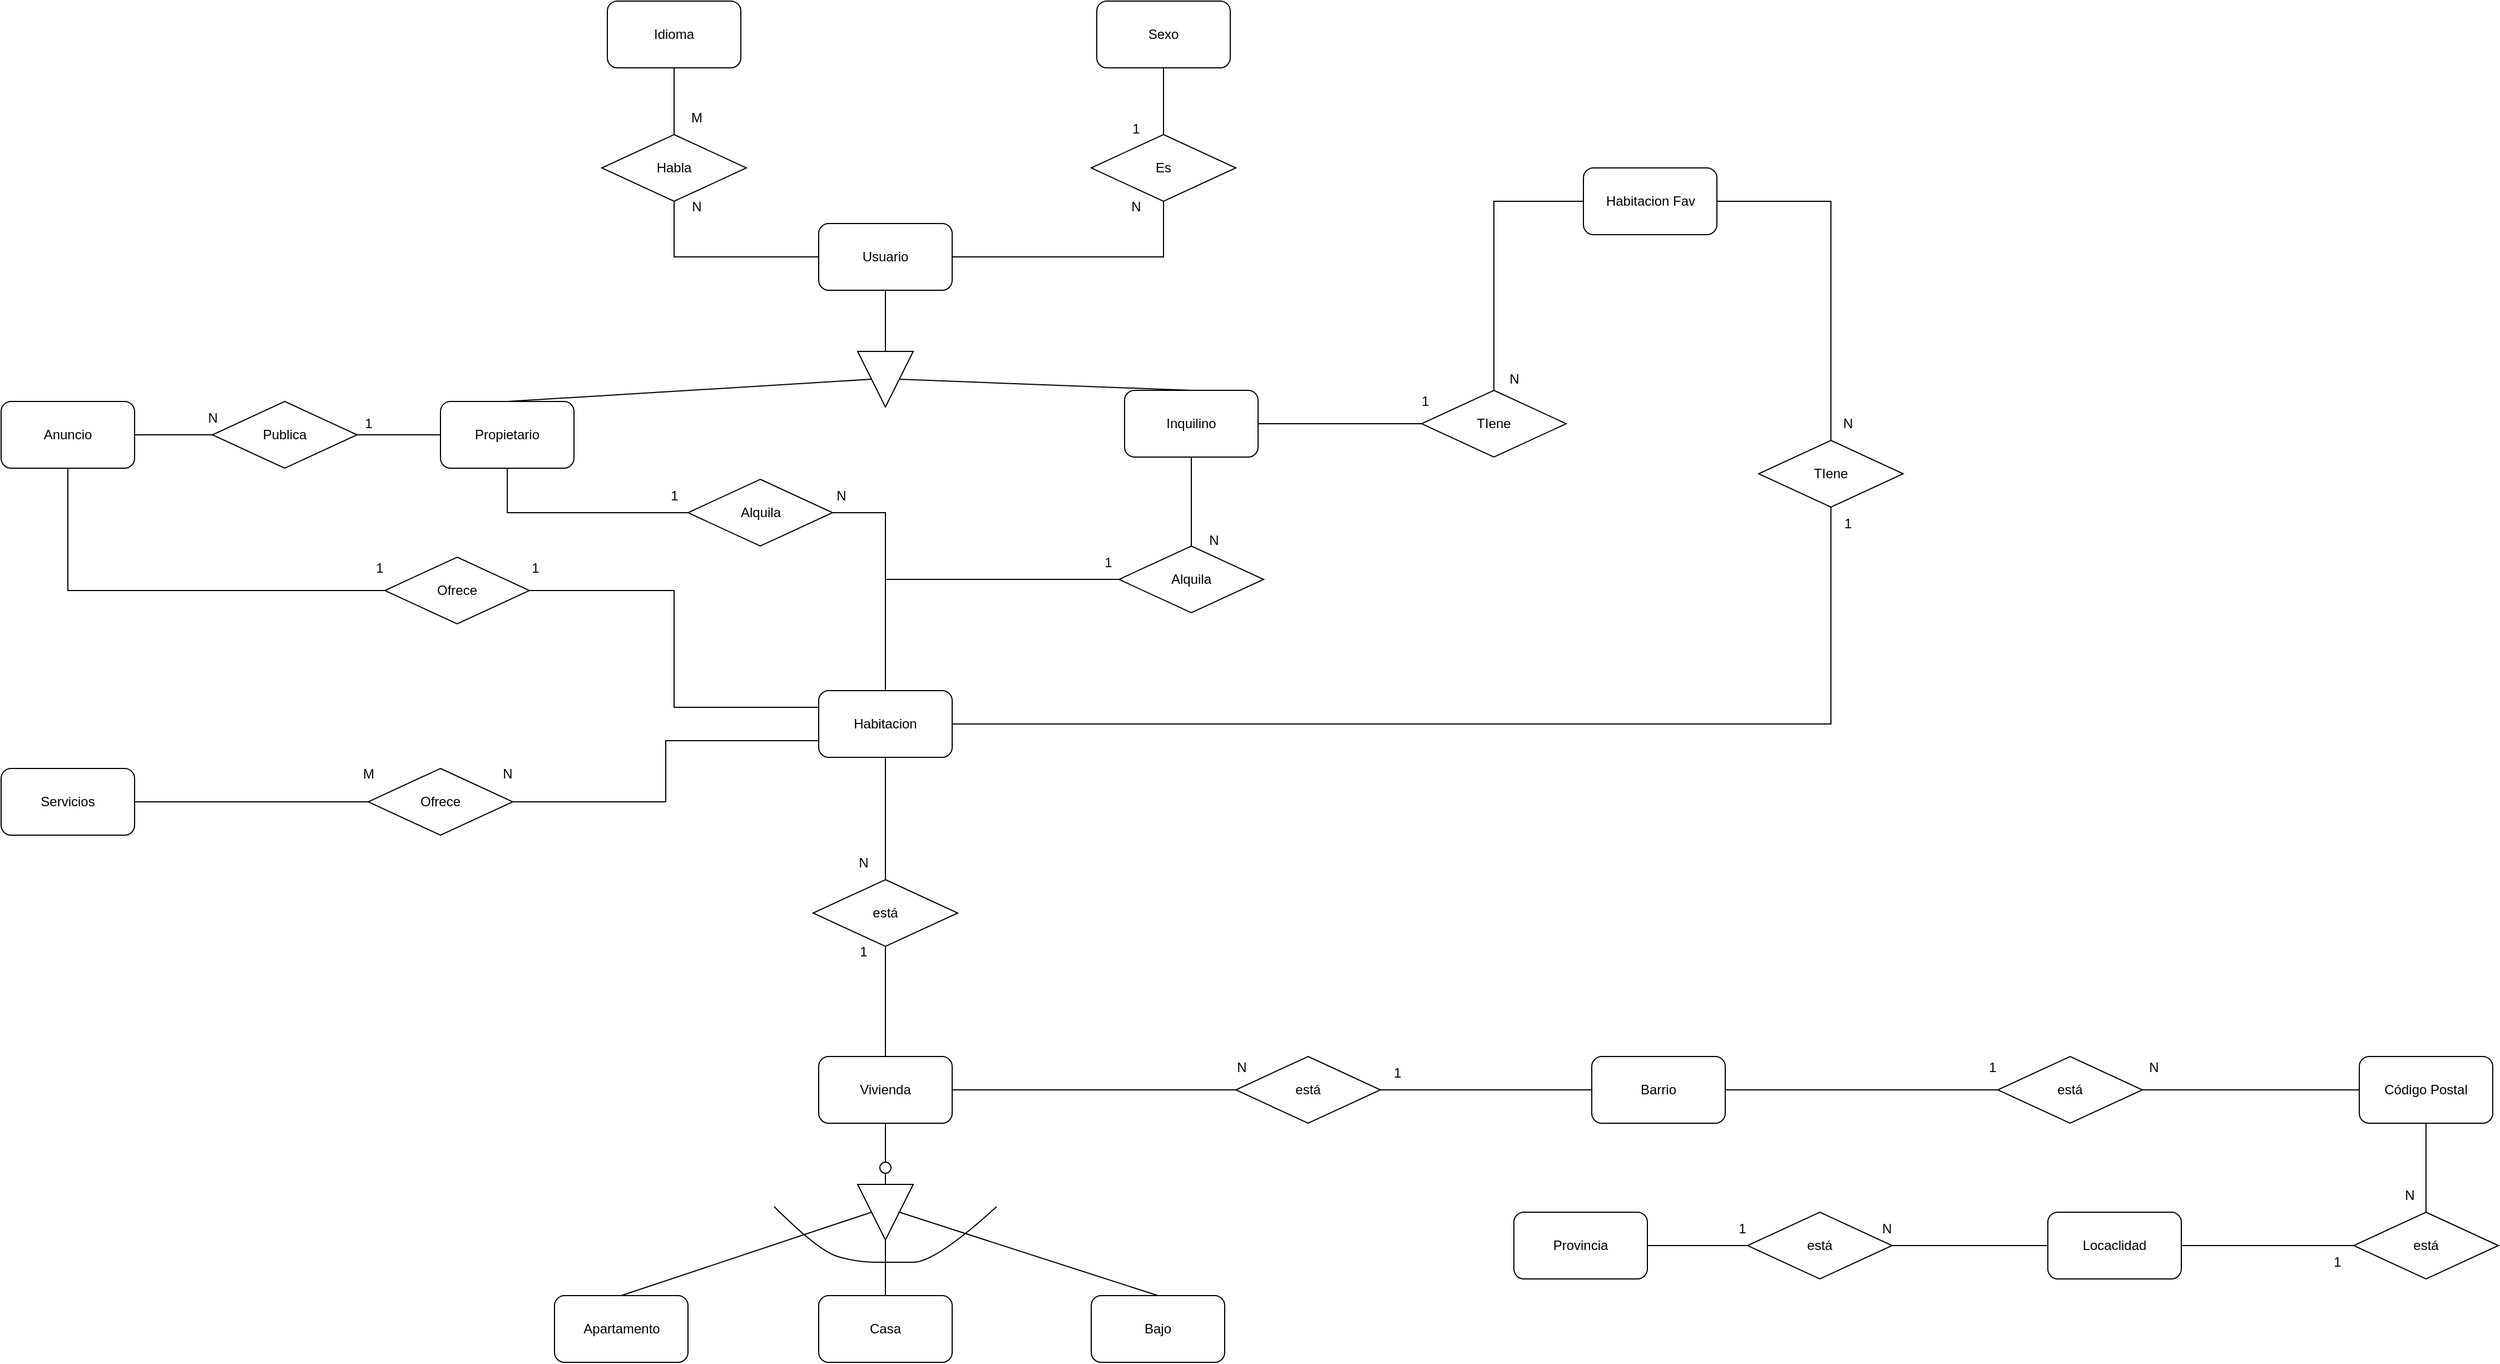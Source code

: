 <mxfile>
    <diagram id="J2GXFOYjXk2J2oIvpyIB" name="Relation-Entity">
        <mxGraphModel dx="2319" dy="726" grid="1" gridSize="10" guides="1" tooltips="1" connect="1" arrows="1" fold="1" page="1" pageScale="1" pageWidth="827" pageHeight="1169" math="0" shadow="0">
            <root>
                <mxCell id="0"/>
                <mxCell id="1" parent="0"/>
                <mxCell id="_GXC5Yq0P-tagLndNN0D-5" style="edgeStyle=orthogonalEdgeStyle;rounded=0;orthogonalLoop=1;jettySize=auto;html=1;exitX=0.5;exitY=1;exitDx=0;exitDy=0;entryX=0;entryY=0.5;entryDx=0;entryDy=0;endArrow=none;endFill=0;" parent="1" source="_GXC5Yq0P-tagLndNN0D-1" target="_GXC5Yq0P-tagLndNN0D-4" edge="1">
                    <mxGeometry relative="1" as="geometry"/>
                </mxCell>
                <mxCell id="_GXC5Yq0P-tagLndNN0D-1" value="Usuario" style="rounded=1;whiteSpace=wrap;html=1;" parent="1" vertex="1">
                    <mxGeometry x="335" y="220" width="120" height="60" as="geometry"/>
                </mxCell>
                <mxCell id="_GXC5Yq0P-tagLndNN0D-10" style="edgeStyle=orthogonalEdgeStyle;rounded=0;orthogonalLoop=1;jettySize=auto;html=1;exitX=0.5;exitY=1;exitDx=0;exitDy=0;entryX=0;entryY=0.5;entryDx=0;entryDy=0;endArrow=none;endFill=0;" parent="1" source="_GXC5Yq0P-tagLndNN0D-2" target="_GXC5Yq0P-tagLndNN0D-8" edge="1">
                    <mxGeometry relative="1" as="geometry"/>
                </mxCell>
                <mxCell id="_GXC5Yq0P-tagLndNN0D-2" value="Propietario" style="rounded=1;whiteSpace=wrap;html=1;" parent="1" vertex="1">
                    <mxGeometry x="-5" y="380" width="120" height="60" as="geometry"/>
                </mxCell>
                <mxCell id="_GXC5Yq0P-tagLndNN0D-11" style="edgeStyle=orthogonalEdgeStyle;rounded=0;orthogonalLoop=1;jettySize=auto;html=1;exitX=0.5;exitY=1;exitDx=0;exitDy=0;endArrow=none;endFill=0;entryX=0.5;entryY=0;entryDx=0;entryDy=0;" parent="1" source="_GXC5Yq0P-tagLndNN0D-3" target="BW8AyTwtvWDLKeVXaowr-4" edge="1">
                    <mxGeometry relative="1" as="geometry">
                        <mxPoint x="510" y="510" as="targetPoint"/>
                    </mxGeometry>
                </mxCell>
                <mxCell id="_GXC5Yq0P-tagLndNN0D-26" style="edgeStyle=orthogonalEdgeStyle;rounded=0;orthogonalLoop=1;jettySize=auto;html=1;entryX=0;entryY=0.5;entryDx=0;entryDy=0;endArrow=none;endFill=0;" parent="1" source="_GXC5Yq0P-tagLndNN0D-3" target="_GXC5Yq0P-tagLndNN0D-24" edge="1">
                    <mxGeometry relative="1" as="geometry"/>
                </mxCell>
                <mxCell id="_GXC5Yq0P-tagLndNN0D-3" value="Inquilino" style="rounded=1;whiteSpace=wrap;html=1;" parent="1" vertex="1">
                    <mxGeometry x="610" y="370" width="120" height="60" as="geometry"/>
                </mxCell>
                <mxCell id="_GXC5Yq0P-tagLndNN0D-6" style="rounded=0;orthogonalLoop=1;jettySize=auto;html=1;exitX=0.5;exitY=1;exitDx=0;exitDy=0;entryX=0.5;entryY=0;entryDx=0;entryDy=0;endArrow=none;endFill=0;" parent="1" source="_GXC5Yq0P-tagLndNN0D-4" target="_GXC5Yq0P-tagLndNN0D-2" edge="1">
                    <mxGeometry relative="1" as="geometry"/>
                </mxCell>
                <mxCell id="_GXC5Yq0P-tagLndNN0D-7" style="edgeStyle=none;rounded=0;orthogonalLoop=1;jettySize=auto;html=1;exitX=0.5;exitY=0;exitDx=0;exitDy=0;entryX=0.5;entryY=0;entryDx=0;entryDy=0;endArrow=none;endFill=0;" parent="1" source="_GXC5Yq0P-tagLndNN0D-4" target="_GXC5Yq0P-tagLndNN0D-3" edge="1">
                    <mxGeometry relative="1" as="geometry"/>
                </mxCell>
                <mxCell id="_GXC5Yq0P-tagLndNN0D-4" value="" style="triangle;whiteSpace=wrap;html=1;rotation=90;" parent="1" vertex="1">
                    <mxGeometry x="370" y="335" width="50" height="50" as="geometry"/>
                </mxCell>
                <mxCell id="_GXC5Yq0P-tagLndNN0D-12" style="edgeStyle=orthogonalEdgeStyle;rounded=0;orthogonalLoop=1;jettySize=auto;html=1;entryX=0.5;entryY=0;entryDx=0;entryDy=0;endArrow=none;endFill=0;exitX=1;exitY=0.5;exitDx=0;exitDy=0;" parent="1" source="_GXC5Yq0P-tagLndNN0D-8" target="_GXC5Yq0P-tagLndNN0D-9" edge="1">
                    <mxGeometry relative="1" as="geometry">
                        <mxPoint x="530" y="570" as="sourcePoint"/>
                    </mxGeometry>
                </mxCell>
                <mxCell id="_GXC5Yq0P-tagLndNN0D-8" value="Alquila" style="rhombus;whiteSpace=wrap;html=1;" parent="1" vertex="1">
                    <mxGeometry x="217.5" y="450" width="130" height="60" as="geometry"/>
                </mxCell>
                <mxCell id="H1hdoALfELGVOp0SBB5l-1" style="edgeStyle=orthogonalEdgeStyle;rounded=0;orthogonalLoop=1;jettySize=auto;html=1;endArrow=none;endFill=0;entryX=0.5;entryY=1;entryDx=0;entryDy=0;" parent="1" source="_GXC5Yq0P-tagLndNN0D-9" target="BW8AyTwtvWDLKeVXaowr-1" edge="1">
                    <mxGeometry relative="1" as="geometry">
                        <mxPoint x="940" y="650" as="targetPoint"/>
                    </mxGeometry>
                </mxCell>
                <mxCell id="_GXC5Yq0P-tagLndNN0D-9" value="Habitacion" style="rounded=1;whiteSpace=wrap;html=1;" parent="1" vertex="1">
                    <mxGeometry x="335" y="640" width="120" height="60" as="geometry"/>
                </mxCell>
                <mxCell id="_GXC5Yq0P-tagLndNN0D-20" style="edgeStyle=orthogonalEdgeStyle;rounded=0;orthogonalLoop=1;jettySize=auto;html=1;exitX=0.5;exitY=1;exitDx=0;exitDy=0;entryX=0.5;entryY=0;entryDx=0;entryDy=0;endArrow=none;endFill=0;" parent="1" source="_GXC5Yq0P-tagLndNN0D-14" target="_GXC5Yq0P-tagLndNN0D-19" edge="1">
                    <mxGeometry relative="1" as="geometry"/>
                </mxCell>
                <mxCell id="_GXC5Yq0P-tagLndNN0D-14" value="Sexo" style="rounded=1;whiteSpace=wrap;html=1;" parent="1" vertex="1">
                    <mxGeometry x="585" y="20" width="120" height="60" as="geometry"/>
                </mxCell>
                <mxCell id="_GXC5Yq0P-tagLndNN0D-17" style="edgeStyle=orthogonalEdgeStyle;rounded=0;orthogonalLoop=1;jettySize=auto;html=1;entryX=0.5;entryY=0;entryDx=0;entryDy=0;endArrow=none;endFill=0;" parent="1" source="_GXC5Yq0P-tagLndNN0D-15" target="_GXC5Yq0P-tagLndNN0D-16" edge="1">
                    <mxGeometry relative="1" as="geometry"/>
                </mxCell>
                <mxCell id="_GXC5Yq0P-tagLndNN0D-15" value="Idioma" style="rounded=1;whiteSpace=wrap;html=1;" parent="1" vertex="1">
                    <mxGeometry x="145" y="20" width="120" height="60" as="geometry"/>
                </mxCell>
                <mxCell id="_GXC5Yq0P-tagLndNN0D-18" style="edgeStyle=orthogonalEdgeStyle;rounded=0;orthogonalLoop=1;jettySize=auto;html=1;exitX=0.5;exitY=1;exitDx=0;exitDy=0;entryX=0;entryY=0.5;entryDx=0;entryDy=0;endArrow=none;endFill=0;" parent="1" source="_GXC5Yq0P-tagLndNN0D-16" target="_GXC5Yq0P-tagLndNN0D-1" edge="1">
                    <mxGeometry relative="1" as="geometry"/>
                </mxCell>
                <mxCell id="_GXC5Yq0P-tagLndNN0D-16" value="Habla" style="rhombus;whiteSpace=wrap;html=1;" parent="1" vertex="1">
                    <mxGeometry x="140" y="140" width="130" height="60" as="geometry"/>
                </mxCell>
                <mxCell id="_GXC5Yq0P-tagLndNN0D-21" style="edgeStyle=orthogonalEdgeStyle;rounded=0;orthogonalLoop=1;jettySize=auto;html=1;exitX=0.5;exitY=1;exitDx=0;exitDy=0;entryX=1;entryY=0.5;entryDx=0;entryDy=0;endArrow=none;endFill=0;" parent="1" source="_GXC5Yq0P-tagLndNN0D-19" target="_GXC5Yq0P-tagLndNN0D-1" edge="1">
                    <mxGeometry relative="1" as="geometry"/>
                </mxCell>
                <mxCell id="_GXC5Yq0P-tagLndNN0D-19" value="Es" style="rhombus;whiteSpace=wrap;html=1;" parent="1" vertex="1">
                    <mxGeometry x="580" y="140" width="130" height="60" as="geometry"/>
                </mxCell>
                <mxCell id="_GXC5Yq0P-tagLndNN0D-28" style="edgeStyle=orthogonalEdgeStyle;rounded=0;orthogonalLoop=1;jettySize=auto;html=1;exitX=0.5;exitY=0;exitDx=0;exitDy=0;entryX=0;entryY=0.5;entryDx=0;entryDy=0;endArrow=none;endFill=0;" parent="1" source="_GXC5Yq0P-tagLndNN0D-24" target="_GXC5Yq0P-tagLndNN0D-27" edge="1">
                    <mxGeometry relative="1" as="geometry"/>
                </mxCell>
                <mxCell id="_GXC5Yq0P-tagLndNN0D-24" value="TIene" style="rhombus;whiteSpace=wrap;html=1;" parent="1" vertex="1">
                    <mxGeometry x="877" y="370" width="130" height="60" as="geometry"/>
                </mxCell>
                <mxCell id="BW8AyTwtvWDLKeVXaowr-2" style="edgeStyle=orthogonalEdgeStyle;rounded=0;orthogonalLoop=1;jettySize=auto;html=1;entryX=0.5;entryY=0;entryDx=0;entryDy=0;endArrow=none;endFill=0;exitX=1;exitY=0.5;exitDx=0;exitDy=0;" parent="1" source="_GXC5Yq0P-tagLndNN0D-27" target="BW8AyTwtvWDLKeVXaowr-1" edge="1">
                    <mxGeometry relative="1" as="geometry"/>
                </mxCell>
                <mxCell id="_GXC5Yq0P-tagLndNN0D-27" value="Habitacion Fav" style="rounded=1;whiteSpace=wrap;html=1;" parent="1" vertex="1">
                    <mxGeometry x="1022.5" y="170" width="120" height="60" as="geometry"/>
                </mxCell>
                <mxCell id="_GXC5Yq0P-tagLndNN0D-31" style="edgeStyle=orthogonalEdgeStyle;rounded=0;orthogonalLoop=1;jettySize=auto;html=1;entryX=0;entryY=0.75;entryDx=0;entryDy=0;endArrow=none;endFill=0;" parent="1" source="_GXC5Yq0P-tagLndNN0D-30" target="_GXC5Yq0P-tagLndNN0D-9" edge="1">
                    <mxGeometry relative="1" as="geometry"/>
                </mxCell>
                <mxCell id="_GXC5Yq0P-tagLndNN0D-30" value="Ofrece" style="rhombus;whiteSpace=wrap;html=1;" parent="1" vertex="1">
                    <mxGeometry x="-70" y="710" width="130" height="60" as="geometry"/>
                </mxCell>
                <mxCell id="_GXC5Yq0P-tagLndNN0D-33" style="edgeStyle=orthogonalEdgeStyle;rounded=0;orthogonalLoop=1;jettySize=auto;html=1;entryX=0;entryY=0.5;entryDx=0;entryDy=0;endArrow=none;endFill=0;" parent="1" source="_GXC5Yq0P-tagLndNN0D-32" target="_GXC5Yq0P-tagLndNN0D-30" edge="1">
                    <mxGeometry relative="1" as="geometry"/>
                </mxCell>
                <mxCell id="_GXC5Yq0P-tagLndNN0D-32" value="Servicios" style="rounded=1;whiteSpace=wrap;html=1;" parent="1" vertex="1">
                    <mxGeometry x="-400" y="710" width="120" height="60" as="geometry"/>
                </mxCell>
                <mxCell id="_GXC5Yq0P-tagLndNN0D-34" value="N" style="text;html=1;align=center;verticalAlign=middle;resizable=0;points=[];autosize=1;strokeColor=none;fillColor=none;" parent="1" vertex="1">
                    <mxGeometry x="40" y="700" width="30" height="30" as="geometry"/>
                </mxCell>
                <mxCell id="_GXC5Yq0P-tagLndNN0D-36" style="edgeStyle=orthogonalEdgeStyle;rounded=0;orthogonalLoop=1;jettySize=auto;html=1;entryX=0.5;entryY=1;entryDx=0;entryDy=0;endArrow=none;endFill=0;" parent="1" source="_GXC5Yq0P-tagLndNN0D-35" target="_GXC5Yq0P-tagLndNN0D-9" edge="1">
                    <mxGeometry relative="1" as="geometry"/>
                </mxCell>
                <mxCell id="_GXC5Yq0P-tagLndNN0D-56" style="edgeStyle=none;rounded=0;orthogonalLoop=1;jettySize=auto;html=1;exitX=0.5;exitY=1;exitDx=0;exitDy=0;entryX=0.5;entryY=0;entryDx=0;entryDy=0;endArrow=none;endFill=0;" parent="1" source="_GXC5Yq0P-tagLndNN0D-35" target="_GXC5Yq0P-tagLndNN0D-44" edge="1">
                    <mxGeometry relative="1" as="geometry"/>
                </mxCell>
                <mxCell id="_GXC5Yq0P-tagLndNN0D-35" value="está" style="rhombus;whiteSpace=wrap;html=1;" parent="1" vertex="1">
                    <mxGeometry x="330" y="810" width="130" height="60" as="geometry"/>
                </mxCell>
                <mxCell id="_GXC5Yq0P-tagLndNN0D-37" value="Apartamento" style="rounded=1;whiteSpace=wrap;html=1;" parent="1" vertex="1">
                    <mxGeometry x="97.5" y="1184" width="120" height="60" as="geometry"/>
                </mxCell>
                <mxCell id="_GXC5Yq0P-tagLndNN0D-38" value="Bajo" style="rounded=1;whiteSpace=wrap;html=1;" parent="1" vertex="1">
                    <mxGeometry x="580" y="1184" width="120" height="60" as="geometry"/>
                </mxCell>
                <mxCell id="_GXC5Yq0P-tagLndNN0D-39" value="Casa" style="rounded=1;whiteSpace=wrap;html=1;" parent="1" vertex="1">
                    <mxGeometry x="335" y="1184" width="120" height="60" as="geometry"/>
                </mxCell>
                <mxCell id="_GXC5Yq0P-tagLndNN0D-51" style="edgeStyle=none;rounded=0;orthogonalLoop=1;jettySize=auto;html=1;exitX=0.5;exitY=1;exitDx=0;exitDy=0;entryX=0.5;entryY=0;entryDx=0;entryDy=0;endArrow=none;endFill=0;" parent="1" source="_GXC5Yq0P-tagLndNN0D-44" target="_GXC5Yq0P-tagLndNN0D-45" edge="1">
                    <mxGeometry relative="1" as="geometry"/>
                </mxCell>
                <mxCell id="_GXC5Yq0P-tagLndNN0D-44" value="Vivienda" style="rounded=1;whiteSpace=wrap;html=1;" parent="1" vertex="1">
                    <mxGeometry x="335" y="969" width="120" height="60" as="geometry"/>
                </mxCell>
                <mxCell id="_GXC5Yq0P-tagLndNN0D-52" style="edgeStyle=none;rounded=0;orthogonalLoop=1;jettySize=auto;html=1;exitX=0.5;exitY=1;exitDx=0;exitDy=0;entryX=0;entryY=0.5;entryDx=0;entryDy=0;endArrow=none;endFill=0;" parent="1" source="_GXC5Yq0P-tagLndNN0D-45" target="_GXC5Yq0P-tagLndNN0D-47" edge="1">
                    <mxGeometry relative="1" as="geometry"/>
                </mxCell>
                <mxCell id="_GXC5Yq0P-tagLndNN0D-45" value="" style="ellipse;whiteSpace=wrap;html=1;aspect=fixed;" parent="1" vertex="1">
                    <mxGeometry x="390" y="1064" width="10" height="10" as="geometry"/>
                </mxCell>
                <mxCell id="_GXC5Yq0P-tagLndNN0D-48" style="rounded=0;orthogonalLoop=1;jettySize=auto;html=1;exitX=0.5;exitY=1;exitDx=0;exitDy=0;entryX=0.5;entryY=0;entryDx=0;entryDy=0;endArrow=none;endFill=0;" parent="1" source="_GXC5Yq0P-tagLndNN0D-47" target="_GXC5Yq0P-tagLndNN0D-37" edge="1">
                    <mxGeometry relative="1" as="geometry"/>
                </mxCell>
                <mxCell id="_GXC5Yq0P-tagLndNN0D-49" style="edgeStyle=none;rounded=0;orthogonalLoop=1;jettySize=auto;html=1;exitX=1;exitY=0.5;exitDx=0;exitDy=0;entryX=0.5;entryY=0;entryDx=0;entryDy=0;endArrow=none;endFill=0;" parent="1" source="_GXC5Yq0P-tagLndNN0D-47" target="_GXC5Yq0P-tagLndNN0D-39" edge="1">
                    <mxGeometry relative="1" as="geometry"/>
                </mxCell>
                <mxCell id="_GXC5Yq0P-tagLndNN0D-50" style="edgeStyle=none;rounded=0;orthogonalLoop=1;jettySize=auto;html=1;exitX=0.5;exitY=0;exitDx=0;exitDy=0;entryX=0.5;entryY=0;entryDx=0;entryDy=0;endArrow=none;endFill=0;" parent="1" source="_GXC5Yq0P-tagLndNN0D-47" target="_GXC5Yq0P-tagLndNN0D-38" edge="1">
                    <mxGeometry relative="1" as="geometry"/>
                </mxCell>
                <mxCell id="_GXC5Yq0P-tagLndNN0D-47" value="" style="triangle;whiteSpace=wrap;html=1;rotation=90;" parent="1" vertex="1">
                    <mxGeometry x="370" y="1084" width="50" height="50" as="geometry"/>
                </mxCell>
                <mxCell id="_GXC5Yq0P-tagLndNN0D-55" value="" style="curved=1;endArrow=none;html=1;rounded=0;endFill=0;" parent="1" edge="1">
                    <mxGeometry width="50" height="50" relative="1" as="geometry">
                        <mxPoint x="295" y="1104" as="sourcePoint"/>
                        <mxPoint x="495" y="1104" as="targetPoint"/>
                        <Array as="points">
                            <mxPoint x="335" y="1144"/>
                            <mxPoint x="370" y="1154"/>
                            <mxPoint x="400" y="1154"/>
                            <mxPoint x="440" y="1154"/>
                        </Array>
                    </mxGeometry>
                </mxCell>
                <mxCell id="_GXC5Yq0P-tagLndNN0D-58" value="Provincia" style="rounded=1;whiteSpace=wrap;html=1;" parent="1" vertex="1">
                    <mxGeometry x="960" y="1109" width="120" height="60" as="geometry"/>
                </mxCell>
                <mxCell id="BW8AyTwtvWDLKeVXaowr-9" style="edgeStyle=orthogonalEdgeStyle;rounded=0;orthogonalLoop=1;jettySize=auto;html=1;entryX=0;entryY=0.5;entryDx=0;entryDy=0;endArrow=none;endFill=0;" parent="1" source="_GXC5Yq0P-tagLndNN0D-59" target="BW8AyTwtvWDLKeVXaowr-8" edge="1">
                    <mxGeometry relative="1" as="geometry"/>
                </mxCell>
                <mxCell id="_GXC5Yq0P-tagLndNN0D-59" value="Barrio" style="rounded=1;whiteSpace=wrap;html=1;" parent="1" vertex="1">
                    <mxGeometry x="1030" y="969" width="120" height="60" as="geometry"/>
                </mxCell>
                <mxCell id="_GXC5Yq0P-tagLndNN0D-60" value="Locaclidad" style="rounded=1;whiteSpace=wrap;html=1;" parent="1" vertex="1">
                    <mxGeometry x="1440" y="1109" width="120" height="60" as="geometry"/>
                </mxCell>
                <mxCell id="BW8AyTwtvWDLKeVXaowr-12" style="edgeStyle=orthogonalEdgeStyle;rounded=0;orthogonalLoop=1;jettySize=auto;html=1;entryX=0.5;entryY=0;entryDx=0;entryDy=0;endArrow=none;endFill=0;" parent="1" source="_GXC5Yq0P-tagLndNN0D-70" target="BW8AyTwtvWDLKeVXaowr-11" edge="1">
                    <mxGeometry relative="1" as="geometry"/>
                </mxCell>
                <mxCell id="_GXC5Yq0P-tagLndNN0D-70" value="Código Postal" style="rounded=1;whiteSpace=wrap;html=1;" parent="1" vertex="1">
                    <mxGeometry x="1720" y="969" width="120" height="60" as="geometry"/>
                </mxCell>
                <mxCell id="_GXC5Yq0P-tagLndNN0D-73" style="edgeStyle=none;rounded=0;orthogonalLoop=1;jettySize=auto;html=1;entryX=1;entryY=0.5;entryDx=0;entryDy=0;endArrow=none;endFill=0;exitX=0;exitY=0.5;exitDx=0;exitDy=0;" parent="1" source="_GXC5Yq0P-tagLndNN0D-72" target="_GXC5Yq0P-tagLndNN0D-44" edge="1">
                    <mxGeometry relative="1" as="geometry"/>
                </mxCell>
                <mxCell id="_GXC5Yq0P-tagLndNN0D-74" style="edgeStyle=none;rounded=0;orthogonalLoop=1;jettySize=auto;html=1;entryX=0;entryY=0.5;entryDx=0;entryDy=0;endArrow=none;endFill=0;" parent="1" source="_GXC5Yq0P-tagLndNN0D-72" target="_GXC5Yq0P-tagLndNN0D-59" edge="1">
                    <mxGeometry relative="1" as="geometry">
                        <mxPoint x="1107.5" y="999" as="targetPoint"/>
                    </mxGeometry>
                </mxCell>
                <mxCell id="_GXC5Yq0P-tagLndNN0D-72" value="está" style="rhombus;whiteSpace=wrap;html=1;" parent="1" vertex="1">
                    <mxGeometry x="710" y="969" width="130" height="60" as="geometry"/>
                </mxCell>
                <mxCell id="BW8AyTwtvWDLKeVXaowr-1" value="TIene" style="rhombus;whiteSpace=wrap;html=1;" parent="1" vertex="1">
                    <mxGeometry x="1180" y="415" width="130" height="60" as="geometry"/>
                </mxCell>
                <mxCell id="BW8AyTwtvWDLKeVXaowr-3" value="N" style="text;html=1;align=center;verticalAlign=middle;resizable=0;points=[];autosize=1;strokeColor=none;fillColor=none;" parent="1" vertex="1">
                    <mxGeometry x="1250" y="390" width="20" height="20" as="geometry"/>
                </mxCell>
                <mxCell id="BW8AyTwtvWDLKeVXaowr-4" value="Alquila" style="rhombus;whiteSpace=wrap;html=1;" parent="1" vertex="1">
                    <mxGeometry x="605" y="510" width="130" height="60" as="geometry"/>
                </mxCell>
                <mxCell id="BW8AyTwtvWDLKeVXaowr-10" style="edgeStyle=orthogonalEdgeStyle;rounded=0;orthogonalLoop=1;jettySize=auto;html=1;entryX=0;entryY=0.5;entryDx=0;entryDy=0;endArrow=none;endFill=0;" parent="1" source="BW8AyTwtvWDLKeVXaowr-8" target="_GXC5Yq0P-tagLndNN0D-70" edge="1">
                    <mxGeometry relative="1" as="geometry"/>
                </mxCell>
                <mxCell id="BW8AyTwtvWDLKeVXaowr-8" value="está" style="rhombus;whiteSpace=wrap;html=1;" parent="1" vertex="1">
                    <mxGeometry x="1395" y="969" width="130" height="60" as="geometry"/>
                </mxCell>
                <mxCell id="BW8AyTwtvWDLKeVXaowr-13" style="edgeStyle=orthogonalEdgeStyle;rounded=0;orthogonalLoop=1;jettySize=auto;html=1;entryX=1;entryY=0.5;entryDx=0;entryDy=0;endArrow=none;endFill=0;" parent="1" source="BW8AyTwtvWDLKeVXaowr-11" target="_GXC5Yq0P-tagLndNN0D-60" edge="1">
                    <mxGeometry relative="1" as="geometry"/>
                </mxCell>
                <mxCell id="BW8AyTwtvWDLKeVXaowr-11" value="está" style="rhombus;whiteSpace=wrap;html=1;" parent="1" vertex="1">
                    <mxGeometry x="1715" y="1109" width="130" height="60" as="geometry"/>
                </mxCell>
                <mxCell id="BW8AyTwtvWDLKeVXaowr-15" style="edgeStyle=orthogonalEdgeStyle;rounded=0;orthogonalLoop=1;jettySize=auto;html=1;entryX=0;entryY=0.5;entryDx=0;entryDy=0;endArrow=none;endFill=0;" parent="1" source="BW8AyTwtvWDLKeVXaowr-14" target="_GXC5Yq0P-tagLndNN0D-60" edge="1">
                    <mxGeometry relative="1" as="geometry"/>
                </mxCell>
                <mxCell id="BW8AyTwtvWDLKeVXaowr-16" style="edgeStyle=orthogonalEdgeStyle;rounded=0;orthogonalLoop=1;jettySize=auto;html=1;entryX=1;entryY=0.5;entryDx=0;entryDy=0;endArrow=none;endFill=0;" parent="1" source="BW8AyTwtvWDLKeVXaowr-14" target="_GXC5Yq0P-tagLndNN0D-58" edge="1">
                    <mxGeometry relative="1" as="geometry"/>
                </mxCell>
                <mxCell id="BW8AyTwtvWDLKeVXaowr-14" value="está" style="rhombus;whiteSpace=wrap;html=1;" parent="1" vertex="1">
                    <mxGeometry x="1170" y="1109" width="130" height="60" as="geometry"/>
                </mxCell>
                <mxCell id="BW8AyTwtvWDLKeVXaowr-17" value="1" style="text;html=1;align=center;verticalAlign=middle;resizable=0;points=[];autosize=1;strokeColor=none;fillColor=none;" parent="1" vertex="1">
                    <mxGeometry x="1380" y="969" width="20" height="20" as="geometry"/>
                </mxCell>
                <mxCell id="BW8AyTwtvWDLKeVXaowr-21" value="N" style="text;html=1;align=center;verticalAlign=middle;resizable=0;points=[];autosize=1;strokeColor=none;fillColor=none;" parent="1" vertex="1">
                    <mxGeometry x="210" y="190" width="30" height="30" as="geometry"/>
                </mxCell>
                <mxCell id="BW8AyTwtvWDLKeVXaowr-22" value="M" style="text;html=1;align=center;verticalAlign=middle;resizable=0;points=[];autosize=1;strokeColor=none;fillColor=none;" parent="1" vertex="1">
                    <mxGeometry x="210" y="110" width="30" height="30" as="geometry"/>
                </mxCell>
                <mxCell id="BW8AyTwtvWDLKeVXaowr-23" value="N" style="text;html=1;align=center;verticalAlign=middle;resizable=0;points=[];autosize=1;strokeColor=none;fillColor=none;" parent="1" vertex="1">
                    <mxGeometry x="605" y="190" width="30" height="30" as="geometry"/>
                </mxCell>
                <mxCell id="BW8AyTwtvWDLKeVXaowr-24" value="1" style="text;html=1;align=center;verticalAlign=middle;resizable=0;points=[];autosize=1;strokeColor=none;fillColor=none;" parent="1" vertex="1">
                    <mxGeometry x="605" y="120" width="30" height="30" as="geometry"/>
                </mxCell>
                <mxCell id="BW8AyTwtvWDLKeVXaowr-25" value="1" style="text;html=1;align=center;verticalAlign=middle;resizable=0;points=[];autosize=1;strokeColor=none;fillColor=none;" parent="1" vertex="1">
                    <mxGeometry x="190" y="450" width="30" height="30" as="geometry"/>
                </mxCell>
                <mxCell id="BW8AyTwtvWDLKeVXaowr-26" value="N" style="text;html=1;align=center;verticalAlign=middle;resizable=0;points=[];autosize=1;strokeColor=none;fillColor=none;" parent="1" vertex="1">
                    <mxGeometry x="340" y="450" width="30" height="30" as="geometry"/>
                </mxCell>
                <mxCell id="BW8AyTwtvWDLKeVXaowr-28" value="&lt;div&gt;N&lt;/div&gt;" style="text;html=1;align=center;verticalAlign=middle;resizable=0;points=[];autosize=1;strokeColor=none;fillColor=none;" parent="1" vertex="1">
                    <mxGeometry x="675" y="490" width="30" height="30" as="geometry"/>
                </mxCell>
                <mxCell id="BW8AyTwtvWDLKeVXaowr-29" value="1" style="text;html=1;align=center;verticalAlign=middle;resizable=0;points=[];autosize=1;strokeColor=none;fillColor=none;" parent="1" vertex="1">
                    <mxGeometry x="870" y="370" width="20" height="20" as="geometry"/>
                </mxCell>
                <mxCell id="BW8AyTwtvWDLKeVXaowr-30" value="&lt;div&gt;N&lt;/div&gt;" style="text;html=1;align=center;verticalAlign=middle;resizable=0;points=[];autosize=1;strokeColor=none;fillColor=none;" parent="1" vertex="1">
                    <mxGeometry x="950" y="350" width="20" height="20" as="geometry"/>
                </mxCell>
                <mxCell id="BW8AyTwtvWDLKeVXaowr-31" value="M" style="text;html=1;align=center;verticalAlign=middle;resizable=0;points=[];autosize=1;strokeColor=none;fillColor=none;" parent="1" vertex="1">
                    <mxGeometry x="-85" y="700" width="30" height="30" as="geometry"/>
                </mxCell>
                <mxCell id="BW8AyTwtvWDLKeVXaowr-32" value="1" style="text;html=1;align=center;verticalAlign=middle;resizable=0;points=[];autosize=1;strokeColor=none;fillColor=none;" parent="1" vertex="1">
                    <mxGeometry x="360" y="860" width="30" height="30" as="geometry"/>
                </mxCell>
                <mxCell id="BW8AyTwtvWDLKeVXaowr-33" value="&lt;div&gt;N&lt;/div&gt;" style="text;html=1;align=center;verticalAlign=middle;resizable=0;points=[];autosize=1;strokeColor=none;fillColor=none;" parent="1" vertex="1">
                    <mxGeometry x="360" y="780" width="30" height="30" as="geometry"/>
                </mxCell>
                <mxCell id="BW8AyTwtvWDLKeVXaowr-34" value="1" style="text;html=1;align=center;verticalAlign=middle;resizable=0;points=[];autosize=1;strokeColor=none;fillColor=none;" parent="1" vertex="1">
                    <mxGeometry x="1150" y="1109" width="30" height="30" as="geometry"/>
                </mxCell>
                <mxCell id="BW8AyTwtvWDLKeVXaowr-35" value="&lt;div&gt;N&lt;/div&gt;" style="text;html=1;align=center;verticalAlign=middle;resizable=0;points=[];autosize=1;strokeColor=none;fillColor=none;" parent="1" vertex="1">
                    <mxGeometry x="1280" y="1109" width="30" height="30" as="geometry"/>
                </mxCell>
                <mxCell id="BW8AyTwtvWDLKeVXaowr-36" value="1" style="text;html=1;align=center;verticalAlign=middle;resizable=0;points=[];autosize=1;strokeColor=none;fillColor=none;" parent="1" vertex="1">
                    <mxGeometry x="1685" y="1139" width="30" height="30" as="geometry"/>
                </mxCell>
                <mxCell id="BW8AyTwtvWDLKeVXaowr-37" value="N" style="text;html=1;align=center;verticalAlign=middle;resizable=0;points=[];autosize=1;strokeColor=none;fillColor=none;" parent="1" vertex="1">
                    <mxGeometry x="1750" y="1079" width="30" height="30" as="geometry"/>
                </mxCell>
                <mxCell id="BW8AyTwtvWDLKeVXaowr-38" value="1" style="text;html=1;align=center;verticalAlign=middle;resizable=0;points=[];autosize=1;strokeColor=none;fillColor=none;" parent="1" vertex="1">
                    <mxGeometry x="840" y="969" width="30" height="30" as="geometry"/>
                </mxCell>
                <mxCell id="BW8AyTwtvWDLKeVXaowr-39" value="&lt;div&gt;N&lt;/div&gt;" style="text;html=1;align=center;verticalAlign=middle;resizable=0;points=[];autosize=1;strokeColor=none;fillColor=none;" parent="1" vertex="1">
                    <mxGeometry x="700" y="964" width="30" height="30" as="geometry"/>
                </mxCell>
                <mxCell id="tDPtzMoZTTIrDFouZbMH-1" value="N" style="text;html=1;align=center;verticalAlign=middle;resizable=0;points=[];autosize=1;strokeColor=none;fillColor=none;" parent="1" vertex="1">
                    <mxGeometry x="1525" y="969" width="20" height="20" as="geometry"/>
                </mxCell>
                <mxCell id="tDPtzMoZTTIrDFouZbMH-4" value="1" style="text;html=1;align=center;verticalAlign=middle;resizable=0;points=[];autosize=1;strokeColor=none;fillColor=none;" parent="1" vertex="1">
                    <mxGeometry x="1250" y="480" width="20" height="20" as="geometry"/>
                </mxCell>
                <mxCell id="4" style="edgeStyle=none;html=1;entryX=0;entryY=0.5;entryDx=0;entryDy=0;endArrow=none;endFill=0;" parent="1" source="2" target="3" edge="1">
                    <mxGeometry relative="1" as="geometry"/>
                </mxCell>
                <mxCell id="2" value="Anuncio" style="rounded=1;whiteSpace=wrap;html=1;" parent="1" vertex="1">
                    <mxGeometry x="-400" y="380" width="120" height="60" as="geometry"/>
                </mxCell>
                <mxCell id="5" style="edgeStyle=none;html=1;entryX=0;entryY=0.5;entryDx=0;entryDy=0;endArrow=none;endFill=0;" parent="1" source="3" target="_GXC5Yq0P-tagLndNN0D-2" edge="1">
                    <mxGeometry relative="1" as="geometry"/>
                </mxCell>
                <mxCell id="3" value="Publica" style="rhombus;whiteSpace=wrap;html=1;" parent="1" vertex="1">
                    <mxGeometry x="-210" y="380" width="130" height="60" as="geometry"/>
                </mxCell>
                <mxCell id="6" value="1" style="text;html=1;align=center;verticalAlign=middle;resizable=0;points=[];autosize=1;strokeColor=none;fillColor=none;" parent="1" vertex="1">
                    <mxGeometry x="-80" y="390" width="20" height="20" as="geometry"/>
                </mxCell>
                <mxCell id="7" value="N" style="text;html=1;align=center;verticalAlign=middle;resizable=0;points=[];autosize=1;strokeColor=none;fillColor=none;" parent="1" vertex="1">
                    <mxGeometry x="-220" y="385" width="20" height="20" as="geometry"/>
                </mxCell>
                <mxCell id="9" style="edgeStyle=orthogonalEdgeStyle;html=1;entryX=0;entryY=0.25;entryDx=0;entryDy=0;endArrow=none;endFill=0;rounded=0;" parent="1" source="8" target="_GXC5Yq0P-tagLndNN0D-9" edge="1">
                    <mxGeometry relative="1" as="geometry"/>
                </mxCell>
                <mxCell id="10" style="edgeStyle=orthogonalEdgeStyle;rounded=0;html=1;entryX=0.5;entryY=1;entryDx=0;entryDy=0;endArrow=none;endFill=0;" parent="1" source="8" target="2" edge="1">
                    <mxGeometry relative="1" as="geometry"/>
                </mxCell>
                <mxCell id="8" value="Ofrece" style="rhombus;whiteSpace=wrap;html=1;" parent="1" vertex="1">
                    <mxGeometry x="-55" y="520" width="130" height="60" as="geometry"/>
                </mxCell>
                <mxCell id="BW8AyTwtvWDLKeVXaowr-27" value="1" style="text;html=1;align=center;verticalAlign=middle;resizable=0;points=[];autosize=1;strokeColor=none;fillColor=none;" parent="1" vertex="1">
                    <mxGeometry x="580" y="510" width="30" height="30" as="geometry"/>
                </mxCell>
                <mxCell id="11" value="" style="edgeStyle=orthogonalEdgeStyle;rounded=0;orthogonalLoop=1;jettySize=auto;html=1;exitX=0;exitY=0.5;exitDx=0;exitDy=0;entryX=0.5;entryY=0;entryDx=0;entryDy=0;endArrow=none;endFill=0;" parent="1" source="BW8AyTwtvWDLKeVXaowr-4" target="_GXC5Yq0P-tagLndNN0D-9" edge="1">
                    <mxGeometry relative="1" as="geometry">
                        <mxPoint x="605" y="540" as="sourcePoint"/>
                        <mxPoint x="395" y="640" as="targetPoint"/>
                    </mxGeometry>
                </mxCell>
                <mxCell id="12" value="1" style="text;html=1;align=center;verticalAlign=middle;resizable=0;points=[];autosize=1;strokeColor=none;fillColor=none;" parent="1" vertex="1">
                    <mxGeometry x="-70" y="520" width="20" height="20" as="geometry"/>
                </mxCell>
                <mxCell id="13" value="1" style="text;html=1;align=center;verticalAlign=middle;resizable=0;points=[];autosize=1;strokeColor=none;fillColor=none;" parent="1" vertex="1">
                    <mxGeometry x="70" y="520" width="20" height="20" as="geometry"/>
                </mxCell>
            </root>
        </mxGraphModel>
    </diagram>
    <diagram id="xZJFDrdu89HT8YZXAv1b" name="Relational Mod">
        <mxGraphModel dx="2120" dy="1798" grid="1" gridSize="10" guides="1" tooltips="1" connect="1" arrows="1" fold="1" page="1" pageScale="1" pageWidth="827" pageHeight="1169" math="0" shadow="0">
            <root>
                <mxCell id="3P9vYqggmoVd66ATI-ag-0"/>
                <mxCell id="3P9vYqggmoVd66ATI-ag-1" parent="3P9vYqggmoVd66ATI-ag-0"/>
                <mxCell id="gSQ7XDj68sB4ATU-AIMv-0" value="User" style="shape=table;startSize=30;container=1;collapsible=1;childLayout=tableLayout;fixedRows=1;rowLines=0;fontStyle=1;align=center;resizeLast=1;" parent="3P9vYqggmoVd66ATI-ag-1" vertex="1">
                    <mxGeometry x="40" y="80" width="200" height="340" as="geometry"/>
                </mxCell>
                <mxCell id="gSQ7XDj68sB4ATU-AIMv-1" value="" style="shape=partialRectangle;collapsible=0;dropTarget=0;pointerEvents=0;fillColor=none;top=0;left=0;bottom=1;right=0;points=[[0,0.5],[1,0.5]];portConstraint=eastwest;" parent="gSQ7XDj68sB4ATU-AIMv-0" vertex="1">
                    <mxGeometry y="30" width="200" height="30" as="geometry"/>
                </mxCell>
                <mxCell id="gSQ7XDj68sB4ATU-AIMv-2" value="PK" style="shape=partialRectangle;connectable=0;fillColor=none;top=0;left=0;bottom=0;right=0;fontStyle=1;overflow=hidden;" parent="gSQ7XDj68sB4ATU-AIMv-1" vertex="1">
                    <mxGeometry width="30" height="30" as="geometry">
                        <mxRectangle width="30" height="30" as="alternateBounds"/>
                    </mxGeometry>
                </mxCell>
                <mxCell id="gSQ7XDj68sB4ATU-AIMv-3" value="ID" style="shape=partialRectangle;connectable=0;fillColor=none;top=0;left=0;bottom=0;right=0;align=left;spacingLeft=6;fontStyle=5;overflow=hidden;" parent="gSQ7XDj68sB4ATU-AIMv-1" vertex="1">
                    <mxGeometry x="30" width="170" height="30" as="geometry">
                        <mxRectangle width="170" height="30" as="alternateBounds"/>
                    </mxGeometry>
                </mxCell>
                <mxCell id="qcqa1LkVyD-ATik7Bl52-0" style="shape=partialRectangle;collapsible=0;dropTarget=0;pointerEvents=0;fillColor=none;top=0;left=0;bottom=1;right=0;points=[[0,0.5],[1,0.5]];portConstraint=eastwest;" parent="gSQ7XDj68sB4ATU-AIMv-0" vertex="1">
                    <mxGeometry y="60" width="200" height="30" as="geometry"/>
                </mxCell>
                <mxCell id="qcqa1LkVyD-ATik7Bl52-1" value="FK" style="shape=partialRectangle;connectable=0;fillColor=none;top=0;left=0;bottom=0;right=0;fontStyle=1;overflow=hidden;" parent="qcqa1LkVyD-ATik7Bl52-0" vertex="1">
                    <mxGeometry width="30" height="30" as="geometry">
                        <mxRectangle width="30" height="30" as="alternateBounds"/>
                    </mxGeometry>
                </mxCell>
                <mxCell id="qcqa1LkVyD-ATik7Bl52-2" value="ID_gendre" style="shape=partialRectangle;connectable=0;fillColor=none;top=0;left=0;bottom=0;right=0;align=left;spacingLeft=6;fontStyle=5;overflow=hidden;" parent="qcqa1LkVyD-ATik7Bl52-0" vertex="1">
                    <mxGeometry x="30" width="170" height="30" as="geometry">
                        <mxRectangle width="170" height="30" as="alternateBounds"/>
                    </mxGeometry>
                </mxCell>
                <mxCell id="gSQ7XDj68sB4ATU-AIMv-4" value="" style="shape=partialRectangle;collapsible=0;dropTarget=0;pointerEvents=0;fillColor=none;top=0;left=0;bottom=0;right=0;points=[[0,0.5],[1,0.5]];portConstraint=eastwest;" parent="gSQ7XDj68sB4ATU-AIMv-0" vertex="1">
                    <mxGeometry y="90" width="200" height="30" as="geometry"/>
                </mxCell>
                <mxCell id="gSQ7XDj68sB4ATU-AIMv-5" value="" style="shape=partialRectangle;connectable=0;fillColor=none;top=0;left=0;bottom=0;right=0;editable=1;overflow=hidden;" parent="gSQ7XDj68sB4ATU-AIMv-4" vertex="1">
                    <mxGeometry width="30" height="30" as="geometry">
                        <mxRectangle width="30" height="30" as="alternateBounds"/>
                    </mxGeometry>
                </mxCell>
                <mxCell id="gSQ7XDj68sB4ATU-AIMv-6" value="User        varchar(20)" style="shape=partialRectangle;connectable=0;fillColor=none;top=0;left=0;bottom=0;right=0;align=left;spacingLeft=6;overflow=hidden;" parent="gSQ7XDj68sB4ATU-AIMv-4" vertex="1">
                    <mxGeometry x="30" width="170" height="30" as="geometry">
                        <mxRectangle width="170" height="30" as="alternateBounds"/>
                    </mxGeometry>
                </mxCell>
                <mxCell id="gSQ7XDj68sB4ATU-AIMv-7" value="" style="shape=partialRectangle;collapsible=0;dropTarget=0;pointerEvents=0;fillColor=none;top=0;left=0;bottom=0;right=0;points=[[0,0.5],[1,0.5]];portConstraint=eastwest;" parent="gSQ7XDj68sB4ATU-AIMv-0" vertex="1">
                    <mxGeometry y="120" width="200" height="30" as="geometry"/>
                </mxCell>
                <mxCell id="gSQ7XDj68sB4ATU-AIMv-8" value="" style="shape=partialRectangle;connectable=0;fillColor=none;top=0;left=0;bottom=0;right=0;editable=1;overflow=hidden;" parent="gSQ7XDj68sB4ATU-AIMv-7" vertex="1">
                    <mxGeometry width="30" height="30" as="geometry">
                        <mxRectangle width="30" height="30" as="alternateBounds"/>
                    </mxGeometry>
                </mxCell>
                <mxCell id="gSQ7XDj68sB4ATU-AIMv-9" value="Password    varcahr(20)" style="shape=partialRectangle;connectable=0;fillColor=none;top=0;left=0;bottom=0;right=0;align=left;spacingLeft=6;overflow=hidden;" parent="gSQ7XDj68sB4ATU-AIMv-7" vertex="1">
                    <mxGeometry x="30" width="170" height="30" as="geometry">
                        <mxRectangle width="170" height="30" as="alternateBounds"/>
                    </mxGeometry>
                </mxCell>
                <mxCell id="a4xTD_PJf-iI3jDQNGuN-3" style="shape=partialRectangle;collapsible=0;dropTarget=0;pointerEvents=0;fillColor=none;top=0;left=0;bottom=0;right=0;points=[[0,0.5],[1,0.5]];portConstraint=eastwest;" vertex="1" parent="gSQ7XDj68sB4ATU-AIMv-0">
                    <mxGeometry y="150" width="200" height="30" as="geometry"/>
                </mxCell>
                <mxCell id="a4xTD_PJf-iI3jDQNGuN-4" style="shape=partialRectangle;connectable=0;fillColor=none;top=0;left=0;bottom=0;right=0;editable=1;overflow=hidden;" vertex="1" parent="a4xTD_PJf-iI3jDQNGuN-3">
                    <mxGeometry width="30" height="30" as="geometry">
                        <mxRectangle width="30" height="30" as="alternateBounds"/>
                    </mxGeometry>
                </mxCell>
                <mxCell id="a4xTD_PJf-iI3jDQNGuN-5" value="Email        varchar(40)" style="shape=partialRectangle;connectable=0;fillColor=none;top=0;left=0;bottom=0;right=0;align=left;spacingLeft=6;overflow=hidden;" vertex="1" parent="a4xTD_PJf-iI3jDQNGuN-3">
                    <mxGeometry x="30" width="170" height="30" as="geometry">
                        <mxRectangle width="170" height="30" as="alternateBounds"/>
                    </mxGeometry>
                </mxCell>
                <mxCell id="gSQ7XDj68sB4ATU-AIMv-77" style="shape=partialRectangle;collapsible=0;dropTarget=0;pointerEvents=0;fillColor=none;top=0;left=0;bottom=0;right=0;points=[[0,0.5],[1,0.5]];portConstraint=eastwest;" parent="gSQ7XDj68sB4ATU-AIMv-0" vertex="1">
                    <mxGeometry y="180" width="200" height="30" as="geometry"/>
                </mxCell>
                <mxCell id="gSQ7XDj68sB4ATU-AIMv-78" style="shape=partialRectangle;connectable=0;fillColor=none;top=0;left=0;bottom=0;right=0;editable=1;overflow=hidden;" parent="gSQ7XDj68sB4ATU-AIMv-77" vertex="1">
                    <mxGeometry width="30" height="30" as="geometry">
                        <mxRectangle width="30" height="30" as="alternateBounds"/>
                    </mxGeometry>
                </mxCell>
                <mxCell id="gSQ7XDj68sB4ATU-AIMv-79" value="Phone_Number    int" style="shape=partialRectangle;connectable=0;fillColor=none;top=0;left=0;bottom=0;right=0;align=left;spacingLeft=6;overflow=hidden;" parent="gSQ7XDj68sB4ATU-AIMv-77" vertex="1">
                    <mxGeometry x="30" width="170" height="30" as="geometry">
                        <mxRectangle width="170" height="30" as="alternateBounds"/>
                    </mxGeometry>
                </mxCell>
                <mxCell id="a4xTD_PJf-iI3jDQNGuN-0" style="shape=partialRectangle;collapsible=0;dropTarget=0;pointerEvents=0;fillColor=none;top=0;left=0;bottom=0;right=0;points=[[0,0.5],[1,0.5]];portConstraint=eastwest;" vertex="1" parent="gSQ7XDj68sB4ATU-AIMv-0">
                    <mxGeometry y="210" width="200" height="30" as="geometry"/>
                </mxCell>
                <mxCell id="a4xTD_PJf-iI3jDQNGuN-1" style="shape=partialRectangle;connectable=0;fillColor=none;top=0;left=0;bottom=0;right=0;editable=1;overflow=hidden;" vertex="1" parent="a4xTD_PJf-iI3jDQNGuN-0">
                    <mxGeometry width="30" height="30" as="geometry">
                        <mxRectangle width="30" height="30" as="alternateBounds"/>
                    </mxGeometry>
                </mxCell>
                <mxCell id="a4xTD_PJf-iI3jDQNGuN-2" value="Bank_Account    int" style="shape=partialRectangle;connectable=0;fillColor=none;top=0;left=0;bottom=0;right=0;align=left;spacingLeft=6;overflow=hidden;" vertex="1" parent="a4xTD_PJf-iI3jDQNGuN-0">
                    <mxGeometry x="30" width="170" height="30" as="geometry">
                        <mxRectangle width="170" height="30" as="alternateBounds"/>
                    </mxGeometry>
                </mxCell>
                <mxCell id="gSQ7XDj68sB4ATU-AIMv-10" value="" style="shape=partialRectangle;collapsible=0;dropTarget=0;pointerEvents=0;fillColor=none;top=0;left=0;bottom=0;right=0;points=[[0,0.5],[1,0.5]];portConstraint=eastwest;" parent="gSQ7XDj68sB4ATU-AIMv-0" vertex="1">
                    <mxGeometry y="240" width="200" height="30" as="geometry"/>
                </mxCell>
                <mxCell id="gSQ7XDj68sB4ATU-AIMv-11" value="" style="shape=partialRectangle;connectable=0;fillColor=none;top=0;left=0;bottom=0;right=0;editable=1;overflow=hidden;" parent="gSQ7XDj68sB4ATU-AIMv-10" vertex="1">
                    <mxGeometry width="30" height="30" as="geometry">
                        <mxRectangle width="30" height="30" as="alternateBounds"/>
                    </mxGeometry>
                </mxCell>
                <mxCell id="gSQ7XDj68sB4ATU-AIMv-12" value="About        varchar(100)" style="shape=partialRectangle;connectable=0;fillColor=none;top=0;left=0;bottom=0;right=0;align=left;spacingLeft=6;overflow=hidden;" parent="gSQ7XDj68sB4ATU-AIMv-10" vertex="1">
                    <mxGeometry x="30" width="170" height="30" as="geometry">
                        <mxRectangle width="170" height="30" as="alternateBounds"/>
                    </mxGeometry>
                </mxCell>
                <mxCell id="gSQ7XDj68sB4ATU-AIMv-71" style="shape=partialRectangle;collapsible=0;dropTarget=0;pointerEvents=0;fillColor=none;top=0;left=0;bottom=0;right=0;points=[[0,0.5],[1,0.5]];portConstraint=eastwest;" parent="gSQ7XDj68sB4ATU-AIMv-0" vertex="1">
                    <mxGeometry y="270" width="200" height="30" as="geometry"/>
                </mxCell>
                <mxCell id="gSQ7XDj68sB4ATU-AIMv-72" style="shape=partialRectangle;connectable=0;fillColor=none;top=0;left=0;bottom=0;right=0;editable=1;overflow=hidden;" parent="gSQ7XDj68sB4ATU-AIMv-71" vertex="1">
                    <mxGeometry width="30" height="30" as="geometry">
                        <mxRectangle width="30" height="30" as="alternateBounds"/>
                    </mxGeometry>
                </mxCell>
                <mxCell id="gSQ7XDj68sB4ATU-AIMv-73" value="Rating        float" style="shape=partialRectangle;connectable=0;fillColor=none;top=0;left=0;bottom=0;right=0;align=left;spacingLeft=6;overflow=hidden;" parent="gSQ7XDj68sB4ATU-AIMv-71" vertex="1">
                    <mxGeometry x="30" width="170" height="30" as="geometry">
                        <mxRectangle width="170" height="30" as="alternateBounds"/>
                    </mxGeometry>
                </mxCell>
                <mxCell id="gSQ7XDj68sB4ATU-AIMv-13" style="shape=partialRectangle;collapsible=0;dropTarget=0;pointerEvents=0;fillColor=none;top=0;left=0;bottom=0;right=0;points=[[0,0.5],[1,0.5]];portConstraint=eastwest;" parent="gSQ7XDj68sB4ATU-AIMv-0" vertex="1">
                    <mxGeometry y="300" width="200" height="30" as="geometry"/>
                </mxCell>
                <mxCell id="gSQ7XDj68sB4ATU-AIMv-14" style="shape=partialRectangle;connectable=0;fillColor=none;top=0;left=0;bottom=0;right=0;editable=1;overflow=hidden;" parent="gSQ7XDj68sB4ATU-AIMv-13" vertex="1">
                    <mxGeometry width="30" height="30" as="geometry">
                        <mxRectangle width="30" height="30" as="alternateBounds"/>
                    </mxGeometry>
                </mxCell>
                <mxCell id="gSQ7XDj68sB4ATU-AIMv-15" value="Verified        bit" style="shape=partialRectangle;connectable=0;fillColor=none;top=0;left=0;bottom=0;right=0;align=left;spacingLeft=6;overflow=hidden;" parent="gSQ7XDj68sB4ATU-AIMv-13" vertex="1">
                    <mxGeometry x="30" width="170" height="30" as="geometry">
                        <mxRectangle width="170" height="30" as="alternateBounds"/>
                    </mxGeometry>
                </mxCell>
                <mxCell id="tt7AN1UqSDbbsZuGr7G8-36" style="edgeStyle=orthogonalEdgeStyle;shape=connector;rounded=0;html=1;exitX=1;exitY=0.5;exitDx=0;exitDy=0;entryX=0;entryY=0.5;entryDx=0;entryDy=0;labelBackgroundColor=default;strokeColor=default;fontFamily=Helvetica;fontSize=11;fontColor=default;endArrow=none;endFill=0;" edge="1" parent="3P9vYqggmoVd66ATI-ag-1" source="a82_q8nsCObC88GrlekG-45" target="gSQ7XDj68sB4ATU-AIMv-13">
                    <mxGeometry relative="1" as="geometry">
                        <mxPoint x="-233" y="452.5" as="sourcePoint"/>
                    </mxGeometry>
                </mxCell>
                <mxCell id="GhizAHL29SK3k4hpwr0H-0" style="edgeStyle=orthogonalEdgeStyle;shape=connector;rounded=0;html=1;exitX=0.5;exitY=1;exitDx=0;exitDy=0;entryX=1;entryY=0.5;entryDx=0;entryDy=0;labelBackgroundColor=default;strokeColor=default;fontFamily=Helvetica;fontSize=11;fontColor=default;endArrow=none;endFill=0;" edge="1" parent="3P9vYqggmoVd66ATI-ag-1" source="gSQ7XDj68sB4ATU-AIMv-58" target="jKFWiKbsjqjTQh7KEcEi-1">
                    <mxGeometry relative="1" as="geometry"/>
                </mxCell>
                <mxCell id="gSQ7XDj68sB4ATU-AIMv-58" value="Tenant" style="shape=table;startSize=30;container=1;collapsible=1;childLayout=tableLayout;fixedRows=1;rowLines=0;fontStyle=1;align=center;resizeLast=1;" parent="3P9vYqggmoVd66ATI-ag-1" vertex="1">
                    <mxGeometry x="430" y="430" width="180" height="90" as="geometry"/>
                </mxCell>
                <mxCell id="gSQ7XDj68sB4ATU-AIMv-59" value="" style="shape=partialRectangle;collapsible=0;dropTarget=0;pointerEvents=0;fillColor=none;top=0;left=0;bottom=1;right=0;points=[[0,0.5],[1,0.5]];portConstraint=eastwest;" parent="gSQ7XDj68sB4ATU-AIMv-58" vertex="1">
                    <mxGeometry y="30" width="180" height="30" as="geometry"/>
                </mxCell>
                <mxCell id="gSQ7XDj68sB4ATU-AIMv-60" value="PK" style="shape=partialRectangle;connectable=0;fillColor=none;top=0;left=0;bottom=0;right=0;fontStyle=1;overflow=hidden;" parent="gSQ7XDj68sB4ATU-AIMv-59" vertex="1">
                    <mxGeometry width="30" height="30" as="geometry">
                        <mxRectangle width="30" height="30" as="alternateBounds"/>
                    </mxGeometry>
                </mxCell>
                <mxCell id="gSQ7XDj68sB4ATU-AIMv-61" value="ID" style="shape=partialRectangle;connectable=0;fillColor=none;top=0;left=0;bottom=0;right=0;align=left;spacingLeft=6;fontStyle=5;overflow=hidden;" parent="gSQ7XDj68sB4ATU-AIMv-59" vertex="1">
                    <mxGeometry x="30" width="150" height="30" as="geometry">
                        <mxRectangle width="150" height="30" as="alternateBounds"/>
                    </mxGeometry>
                </mxCell>
                <mxCell id="GhizAHL29SK3k4hpwr0H-1" style="shape=partialRectangle;collapsible=0;dropTarget=0;pointerEvents=0;fillColor=none;top=0;left=0;bottom=1;right=0;points=[[0,0.5],[1,0.5]];portConstraint=eastwest;" vertex="1" parent="gSQ7XDj68sB4ATU-AIMv-58">
                    <mxGeometry y="60" width="180" height="30" as="geometry"/>
                </mxCell>
                <mxCell id="GhizAHL29SK3k4hpwr0H-2" value="FK" style="shape=partialRectangle;connectable=0;fillColor=none;top=0;left=0;bottom=0;right=0;fontStyle=1;overflow=hidden;" vertex="1" parent="GhizAHL29SK3k4hpwr0H-1">
                    <mxGeometry width="30" height="30" as="geometry">
                        <mxRectangle width="30" height="30" as="alternateBounds"/>
                    </mxGeometry>
                </mxCell>
                <mxCell id="GhizAHL29SK3k4hpwr0H-3" value="ID_Room" style="shape=partialRectangle;connectable=0;fillColor=none;top=0;left=0;bottom=0;right=0;align=left;spacingLeft=6;fontStyle=5;overflow=hidden;" vertex="1" parent="GhizAHL29SK3k4hpwr0H-1">
                    <mxGeometry x="30" width="150" height="30" as="geometry">
                        <mxRectangle width="150" height="30" as="alternateBounds"/>
                    </mxGeometry>
                </mxCell>
                <mxCell id="-uhvzP0PBIGhwCpFEhuc-0" value="Lenguage" style="shape=table;startSize=30;container=1;collapsible=1;childLayout=tableLayout;fixedRows=1;rowLines=0;fontStyle=1;align=center;resizeLast=1;" parent="3P9vYqggmoVd66ATI-ag-1" vertex="1">
                    <mxGeometry x="-740" y="-40" width="180" height="100" as="geometry"/>
                </mxCell>
                <mxCell id="-uhvzP0PBIGhwCpFEhuc-1" value="" style="shape=partialRectangle;collapsible=0;dropTarget=0;pointerEvents=0;fillColor=none;top=0;left=0;bottom=1;right=0;points=[[0,0.5],[1,0.5]];portConstraint=eastwest;" parent="-uhvzP0PBIGhwCpFEhuc-0" vertex="1">
                    <mxGeometry y="30" width="180" height="30" as="geometry"/>
                </mxCell>
                <mxCell id="-uhvzP0PBIGhwCpFEhuc-2" value="PK" style="shape=partialRectangle;connectable=0;fillColor=none;top=0;left=0;bottom=0;right=0;fontStyle=1;overflow=hidden;" parent="-uhvzP0PBIGhwCpFEhuc-1" vertex="1">
                    <mxGeometry width="30" height="30" as="geometry">
                        <mxRectangle width="30" height="30" as="alternateBounds"/>
                    </mxGeometry>
                </mxCell>
                <mxCell id="-uhvzP0PBIGhwCpFEhuc-3" value="ID" style="shape=partialRectangle;connectable=0;fillColor=none;top=0;left=0;bottom=0;right=0;align=left;spacingLeft=6;fontStyle=5;overflow=hidden;" parent="-uhvzP0PBIGhwCpFEhuc-1" vertex="1">
                    <mxGeometry x="30" width="150" height="30" as="geometry">
                        <mxRectangle width="150" height="30" as="alternateBounds"/>
                    </mxGeometry>
                </mxCell>
                <mxCell id="-uhvzP0PBIGhwCpFEhuc-4" value="" style="shape=partialRectangle;collapsible=0;dropTarget=0;pointerEvents=0;fillColor=none;top=0;left=0;bottom=0;right=0;points=[[0,0.5],[1,0.5]];portConstraint=eastwest;" parent="-uhvzP0PBIGhwCpFEhuc-0" vertex="1">
                    <mxGeometry y="60" width="180" height="30" as="geometry"/>
                </mxCell>
                <mxCell id="-uhvzP0PBIGhwCpFEhuc-5" value="" style="shape=partialRectangle;connectable=0;fillColor=none;top=0;left=0;bottom=0;right=0;editable=1;overflow=hidden;" parent="-uhvzP0PBIGhwCpFEhuc-4" vertex="1">
                    <mxGeometry width="30" height="30" as="geometry">
                        <mxRectangle width="30" height="30" as="alternateBounds"/>
                    </mxGeometry>
                </mxCell>
                <mxCell id="-uhvzP0PBIGhwCpFEhuc-6" value="Lenguage      varchar(20)" style="shape=partialRectangle;connectable=0;fillColor=none;top=0;left=0;bottom=0;right=0;align=left;spacingLeft=6;overflow=hidden;" parent="-uhvzP0PBIGhwCpFEhuc-4" vertex="1">
                    <mxGeometry x="30" width="150" height="30" as="geometry">
                        <mxRectangle width="150" height="30" as="alternateBounds"/>
                    </mxGeometry>
                </mxCell>
                <mxCell id="-uhvzP0PBIGhwCpFEhuc-7" value="Gendre" style="shape=table;startSize=30;container=1;collapsible=1;childLayout=tableLayout;fixedRows=1;rowLines=0;fontStyle=1;align=center;resizeLast=1;" parent="3P9vYqggmoVd66ATI-ag-1" vertex="1">
                    <mxGeometry x="470" y="-40" width="180" height="100" as="geometry"/>
                </mxCell>
                <mxCell id="-uhvzP0PBIGhwCpFEhuc-8" value="" style="shape=partialRectangle;collapsible=0;dropTarget=0;pointerEvents=0;fillColor=none;top=0;left=0;bottom=1;right=0;points=[[0,0.5],[1,0.5]];portConstraint=eastwest;" parent="-uhvzP0PBIGhwCpFEhuc-7" vertex="1">
                    <mxGeometry y="30" width="180" height="30" as="geometry"/>
                </mxCell>
                <mxCell id="-uhvzP0PBIGhwCpFEhuc-9" value="PK" style="shape=partialRectangle;connectable=0;fillColor=none;top=0;left=0;bottom=0;right=0;fontStyle=1;overflow=hidden;" parent="-uhvzP0PBIGhwCpFEhuc-8" vertex="1">
                    <mxGeometry width="30" height="30" as="geometry">
                        <mxRectangle width="30" height="30" as="alternateBounds"/>
                    </mxGeometry>
                </mxCell>
                <mxCell id="-uhvzP0PBIGhwCpFEhuc-10" value="ID" style="shape=partialRectangle;connectable=0;fillColor=none;top=0;left=0;bottom=0;right=0;align=left;spacingLeft=6;fontStyle=5;overflow=hidden;" parent="-uhvzP0PBIGhwCpFEhuc-8" vertex="1">
                    <mxGeometry x="30" width="150" height="30" as="geometry">
                        <mxRectangle width="150" height="30" as="alternateBounds"/>
                    </mxGeometry>
                </mxCell>
                <mxCell id="-uhvzP0PBIGhwCpFEhuc-11" value="" style="shape=partialRectangle;collapsible=0;dropTarget=0;pointerEvents=0;fillColor=none;top=0;left=0;bottom=0;right=0;points=[[0,0.5],[1,0.5]];portConstraint=eastwest;" parent="-uhvzP0PBIGhwCpFEhuc-7" vertex="1">
                    <mxGeometry y="60" width="180" height="30" as="geometry"/>
                </mxCell>
                <mxCell id="-uhvzP0PBIGhwCpFEhuc-12" value="" style="shape=partialRectangle;connectable=0;fillColor=none;top=0;left=0;bottom=0;right=0;editable=1;overflow=hidden;" parent="-uhvzP0PBIGhwCpFEhuc-11" vertex="1">
                    <mxGeometry width="30" height="30" as="geometry">
                        <mxRectangle width="30" height="30" as="alternateBounds"/>
                    </mxGeometry>
                </mxCell>
                <mxCell id="-uhvzP0PBIGhwCpFEhuc-13" value="Gendre    varchar(20)" style="shape=partialRectangle;connectable=0;fillColor=none;top=0;left=0;bottom=0;right=0;align=left;spacingLeft=6;overflow=hidden;" parent="-uhvzP0PBIGhwCpFEhuc-11" vertex="1">
                    <mxGeometry x="30" width="150" height="30" as="geometry">
                        <mxRectangle width="150" height="30" as="alternateBounds"/>
                    </mxGeometry>
                </mxCell>
                <mxCell id="pkIba9V5OPLE5fZmgFam-7" value="User_Speak_Lenguage" style="shape=table;startSize=30;container=1;collapsible=1;childLayout=tableLayout;fixedRows=1;rowLines=0;fontStyle=1;align=center;resizeLast=1;" parent="3P9vYqggmoVd66ATI-ag-1" vertex="1">
                    <mxGeometry x="-390" y="-40" width="180" height="90" as="geometry"/>
                </mxCell>
                <mxCell id="pkIba9V5OPLE5fZmgFam-8" value="" style="shape=partialRectangle;collapsible=0;dropTarget=0;pointerEvents=0;fillColor=none;top=0;left=0;bottom=0;right=0;points=[[0,0.5],[1,0.5]];portConstraint=eastwest;" parent="pkIba9V5OPLE5fZmgFam-7" vertex="1">
                    <mxGeometry y="30" width="180" height="30" as="geometry"/>
                </mxCell>
                <mxCell id="pkIba9V5OPLE5fZmgFam-9" value="FK1" style="shape=partialRectangle;connectable=0;fillColor=none;top=0;left=0;bottom=0;right=0;fontStyle=1;overflow=hidden;" parent="pkIba9V5OPLE5fZmgFam-8" vertex="1">
                    <mxGeometry width="60" height="30" as="geometry">
                        <mxRectangle width="60" height="30" as="alternateBounds"/>
                    </mxGeometry>
                </mxCell>
                <mxCell id="pkIba9V5OPLE5fZmgFam-10" value="ID_User" style="shape=partialRectangle;connectable=0;fillColor=none;top=0;left=0;bottom=0;right=0;align=left;spacingLeft=6;fontStyle=5;overflow=hidden;" parent="pkIba9V5OPLE5fZmgFam-8" vertex="1">
                    <mxGeometry x="60" width="120" height="30" as="geometry">
                        <mxRectangle width="120" height="30" as="alternateBounds"/>
                    </mxGeometry>
                </mxCell>
                <mxCell id="pkIba9V5OPLE5fZmgFam-11" value="" style="shape=partialRectangle;collapsible=0;dropTarget=0;pointerEvents=0;fillColor=none;top=0;left=0;bottom=1;right=0;points=[[0,0.5],[1,0.5]];portConstraint=eastwest;" parent="pkIba9V5OPLE5fZmgFam-7" vertex="1">
                    <mxGeometry y="60" width="180" height="30" as="geometry"/>
                </mxCell>
                <mxCell id="pkIba9V5OPLE5fZmgFam-12" value="FK2" style="shape=partialRectangle;connectable=0;fillColor=none;top=0;left=0;bottom=0;right=0;fontStyle=1;overflow=hidden;" parent="pkIba9V5OPLE5fZmgFam-11" vertex="1">
                    <mxGeometry width="60" height="30" as="geometry">
                        <mxRectangle width="60" height="30" as="alternateBounds"/>
                    </mxGeometry>
                </mxCell>
                <mxCell id="pkIba9V5OPLE5fZmgFam-13" value="ID_Lenguage" style="shape=partialRectangle;connectable=0;fillColor=none;top=0;left=0;bottom=0;right=0;align=left;spacingLeft=6;fontStyle=5;overflow=hidden;" parent="pkIba9V5OPLE5fZmgFam-11" vertex="1">
                    <mxGeometry x="60" width="120" height="30" as="geometry">
                        <mxRectangle width="120" height="30" as="alternateBounds"/>
                    </mxGeometry>
                </mxCell>
                <mxCell id="SSeW_dptQsLcDfd7zeTe-0" value="Ad" style="shape=table;startSize=30;container=1;collapsible=1;childLayout=tableLayout;fixedRows=1;rowLines=0;fontStyle=1;align=center;resizeLast=1;" parent="3P9vYqggmoVd66ATI-ag-1" vertex="1">
                    <mxGeometry x="-790" y="550" width="180" height="220" as="geometry"/>
                </mxCell>
                <mxCell id="SSeW_dptQsLcDfd7zeTe-1" value="" style="shape=partialRectangle;collapsible=0;dropTarget=0;pointerEvents=0;fillColor=none;top=0;left=0;bottom=1;right=0;points=[[0,0.5],[1,0.5]];portConstraint=eastwest;" parent="SSeW_dptQsLcDfd7zeTe-0" vertex="1">
                    <mxGeometry y="30" width="180" height="30" as="geometry"/>
                </mxCell>
                <mxCell id="SSeW_dptQsLcDfd7zeTe-2" value="PK" style="shape=partialRectangle;connectable=0;fillColor=none;top=0;left=0;bottom=0;right=0;fontStyle=1;overflow=hidden;" parent="SSeW_dptQsLcDfd7zeTe-1" vertex="1">
                    <mxGeometry width="30" height="30" as="geometry">
                        <mxRectangle width="30" height="30" as="alternateBounds"/>
                    </mxGeometry>
                </mxCell>
                <mxCell id="SSeW_dptQsLcDfd7zeTe-3" value="ID" style="shape=partialRectangle;connectable=0;fillColor=none;top=0;left=0;bottom=0;right=0;align=left;spacingLeft=6;fontStyle=5;overflow=hidden;" parent="SSeW_dptQsLcDfd7zeTe-1" vertex="1">
                    <mxGeometry x="30" width="150" height="30" as="geometry">
                        <mxRectangle width="150" height="30" as="alternateBounds"/>
                    </mxGeometry>
                </mxCell>
                <mxCell id="44SdzbKG9krLsnNdE_o9-3" style="shape=partialRectangle;collapsible=0;dropTarget=0;pointerEvents=0;fillColor=none;top=0;left=0;bottom=1;right=0;points=[[0,0.5],[1,0.5]];portConstraint=eastwest;" parent="SSeW_dptQsLcDfd7zeTe-0" vertex="1">
                    <mxGeometry y="60" width="180" height="30" as="geometry"/>
                </mxCell>
                <mxCell id="44SdzbKG9krLsnNdE_o9-4" value="FK" style="shape=partialRectangle;connectable=0;fillColor=none;top=0;left=0;bottom=0;right=0;fontStyle=1;overflow=hidden;" parent="44SdzbKG9krLsnNdE_o9-3" vertex="1">
                    <mxGeometry width="30" height="30" as="geometry">
                        <mxRectangle width="30" height="30" as="alternateBounds"/>
                    </mxGeometry>
                </mxCell>
                <mxCell id="44SdzbKG9krLsnNdE_o9-5" value="ID_Owner" style="shape=partialRectangle;connectable=0;fillColor=none;top=0;left=0;bottom=0;right=0;align=left;spacingLeft=6;fontStyle=5;overflow=hidden;" parent="44SdzbKG9krLsnNdE_o9-3" vertex="1">
                    <mxGeometry x="30" width="150" height="30" as="geometry">
                        <mxRectangle width="150" height="30" as="alternateBounds"/>
                    </mxGeometry>
                </mxCell>
                <mxCell id="3PPJULSxI5TVl5-yeSOL-0" style="shape=partialRectangle;collapsible=0;dropTarget=0;pointerEvents=0;fillColor=none;top=0;left=0;bottom=1;right=0;points=[[0,0.5],[1,0.5]];portConstraint=eastwest;" vertex="1" parent="SSeW_dptQsLcDfd7zeTe-0">
                    <mxGeometry y="90" width="180" height="30" as="geometry"/>
                </mxCell>
                <mxCell id="3PPJULSxI5TVl5-yeSOL-1" value="FK" style="shape=partialRectangle;connectable=0;fillColor=none;top=0;left=0;bottom=0;right=0;fontStyle=1;overflow=hidden;" vertex="1" parent="3PPJULSxI5TVl5-yeSOL-0">
                    <mxGeometry width="30" height="30" as="geometry">
                        <mxRectangle width="30" height="30" as="alternateBounds"/>
                    </mxGeometry>
                </mxCell>
                <mxCell id="3PPJULSxI5TVl5-yeSOL-2" value="ID_Room" style="shape=partialRectangle;connectable=0;fillColor=none;top=0;left=0;bottom=0;right=0;align=left;spacingLeft=6;fontStyle=5;overflow=hidden;" vertex="1" parent="3PPJULSxI5TVl5-yeSOL-0">
                    <mxGeometry x="30" width="150" height="30" as="geometry">
                        <mxRectangle width="150" height="30" as="alternateBounds"/>
                    </mxGeometry>
                </mxCell>
                <mxCell id="SSeW_dptQsLcDfd7zeTe-4" value="" style="shape=partialRectangle;collapsible=0;dropTarget=0;pointerEvents=0;fillColor=none;top=0;left=0;bottom=0;right=0;points=[[0,0.5],[1,0.5]];portConstraint=eastwest;" parent="SSeW_dptQsLcDfd7zeTe-0" vertex="1">
                    <mxGeometry y="120" width="180" height="30" as="geometry"/>
                </mxCell>
                <mxCell id="SSeW_dptQsLcDfd7zeTe-5" value="" style="shape=partialRectangle;connectable=0;fillColor=none;top=0;left=0;bottom=0;right=0;editable=1;overflow=hidden;" parent="SSeW_dptQsLcDfd7zeTe-4" vertex="1">
                    <mxGeometry width="30" height="30" as="geometry">
                        <mxRectangle width="30" height="30" as="alternateBounds"/>
                    </mxGeometry>
                </mxCell>
                <mxCell id="SSeW_dptQsLcDfd7zeTe-6" value="Title        varchar(40)" style="shape=partialRectangle;connectable=0;fillColor=none;top=0;left=0;bottom=0;right=0;align=left;spacingLeft=6;overflow=hidden;" parent="SSeW_dptQsLcDfd7zeTe-4" vertex="1">
                    <mxGeometry x="30" width="150" height="30" as="geometry">
                        <mxRectangle width="150" height="30" as="alternateBounds"/>
                    </mxGeometry>
                </mxCell>
                <mxCell id="a82_q8nsCObC88GrlekG-68" style="shape=partialRectangle;collapsible=0;dropTarget=0;pointerEvents=0;fillColor=none;top=0;left=0;bottom=0;right=0;points=[[0,0.5],[1,0.5]];portConstraint=eastwest;" vertex="1" parent="SSeW_dptQsLcDfd7zeTe-0">
                    <mxGeometry y="150" width="180" height="30" as="geometry"/>
                </mxCell>
                <mxCell id="a82_q8nsCObC88GrlekG-69" style="shape=partialRectangle;connectable=0;fillColor=none;top=0;left=0;bottom=0;right=0;editable=1;overflow=hidden;" vertex="1" parent="a82_q8nsCObC88GrlekG-68">
                    <mxGeometry width="30" height="30" as="geometry">
                        <mxRectangle width="30" height="30" as="alternateBounds"/>
                    </mxGeometry>
                </mxCell>
                <mxCell id="a82_q8nsCObC88GrlekG-70" value="Images        img?" style="shape=partialRectangle;connectable=0;fillColor=none;top=0;left=0;bottom=0;right=0;align=left;spacingLeft=6;overflow=hidden;" vertex="1" parent="a82_q8nsCObC88GrlekG-68">
                    <mxGeometry x="30" width="150" height="30" as="geometry">
                        <mxRectangle width="150" height="30" as="alternateBounds"/>
                    </mxGeometry>
                </mxCell>
                <mxCell id="yR6QaC7xs22c3gnwagRT-3" style="shape=partialRectangle;collapsible=0;dropTarget=0;pointerEvents=0;fillColor=none;top=0;left=0;bottom=0;right=0;points=[[0,0.5],[1,0.5]];portConstraint=eastwest;" parent="SSeW_dptQsLcDfd7zeTe-0" vertex="1">
                    <mxGeometry y="180" width="180" height="30" as="geometry"/>
                </mxCell>
                <mxCell id="yR6QaC7xs22c3gnwagRT-4" style="shape=partialRectangle;connectable=0;fillColor=none;top=0;left=0;bottom=0;right=0;editable=1;overflow=hidden;" parent="yR6QaC7xs22c3gnwagRT-3" vertex="1">
                    <mxGeometry width="30" height="30" as="geometry">
                        <mxRectangle width="30" height="30" as="alternateBounds"/>
                    </mxGeometry>
                </mxCell>
                <mxCell id="yR6QaC7xs22c3gnwagRT-5" value="About        varchar(400)" style="shape=partialRectangle;connectable=0;fillColor=none;top=0;left=0;bottom=0;right=0;align=left;spacingLeft=6;overflow=hidden;" parent="yR6QaC7xs22c3gnwagRT-3" vertex="1">
                    <mxGeometry x="30" width="150" height="30" as="geometry">
                        <mxRectangle width="150" height="30" as="alternateBounds"/>
                    </mxGeometry>
                </mxCell>
                <mxCell id="U9rdz0FrvXih3cNoEJOU-0" style="edgeStyle=orthogonalEdgeStyle;shape=connector;rounded=0;html=1;exitX=0.5;exitY=1;exitDx=0;exitDy=0;entryX=0.5;entryY=0;entryDx=0;entryDy=0;labelBackgroundColor=default;strokeColor=default;fontFamily=Helvetica;fontSize=11;fontColor=default;endArrow=none;endFill=0;" edge="1" parent="3P9vYqggmoVd66ATI-ag-1" source="jKFWiKbsjqjTQh7KEcEi-0" target="a82_q8nsCObC88GrlekG-15">
                    <mxGeometry relative="1" as="geometry">
                        <mxPoint x="140.0" y="1020" as="targetPoint"/>
                    </mxGeometry>
                </mxCell>
                <mxCell id="jKFWiKbsjqjTQh7KEcEi-0" value="Room" style="shape=table;startSize=30;container=1;collapsible=1;childLayout=tableLayout;fixedRows=1;rowLines=0;fontStyle=1;align=center;resizeLast=1;" parent="3P9vYqggmoVd66ATI-ag-1" vertex="1">
                    <mxGeometry x="50" y="650" width="180" height="220" as="geometry"/>
                </mxCell>
                <mxCell id="jKFWiKbsjqjTQh7KEcEi-1" value="" style="shape=partialRectangle;collapsible=0;dropTarget=0;pointerEvents=0;fillColor=none;top=0;left=0;bottom=1;right=0;points=[[0,0.5],[1,0.5]];portConstraint=eastwest;" parent="jKFWiKbsjqjTQh7KEcEi-0" vertex="1">
                    <mxGeometry y="30" width="180" height="30" as="geometry"/>
                </mxCell>
                <mxCell id="jKFWiKbsjqjTQh7KEcEi-2" value="PK" style="shape=partialRectangle;connectable=0;fillColor=none;top=0;left=0;bottom=0;right=0;fontStyle=1;overflow=hidden;" parent="jKFWiKbsjqjTQh7KEcEi-1" vertex="1">
                    <mxGeometry width="30" height="30" as="geometry">
                        <mxRectangle width="30" height="30" as="alternateBounds"/>
                    </mxGeometry>
                </mxCell>
                <mxCell id="jKFWiKbsjqjTQh7KEcEi-3" value="ID" style="shape=partialRectangle;connectable=0;fillColor=none;top=0;left=0;bottom=0;right=0;align=left;spacingLeft=6;fontStyle=5;overflow=hidden;" parent="jKFWiKbsjqjTQh7KEcEi-1" vertex="1">
                    <mxGeometry x="30" width="150" height="30" as="geometry">
                        <mxRectangle width="150" height="30" as="alternateBounds"/>
                    </mxGeometry>
                </mxCell>
                <mxCell id="GhizAHL29SK3k4hpwr0H-9" style="shape=partialRectangle;collapsible=0;dropTarget=0;pointerEvents=0;fillColor=none;top=0;left=0;bottom=1;right=0;points=[[0,0.5],[1,0.5]];portConstraint=eastwest;" vertex="1" parent="jKFWiKbsjqjTQh7KEcEi-0">
                    <mxGeometry y="60" width="180" height="30" as="geometry"/>
                </mxCell>
                <mxCell id="GhizAHL29SK3k4hpwr0H-10" value="FK" style="shape=partialRectangle;connectable=0;fillColor=none;top=0;left=0;bottom=0;right=0;fontStyle=1;overflow=hidden;" vertex="1" parent="GhizAHL29SK3k4hpwr0H-9">
                    <mxGeometry width="30" height="30" as="geometry">
                        <mxRectangle width="30" height="30" as="alternateBounds"/>
                    </mxGeometry>
                </mxCell>
                <mxCell id="GhizAHL29SK3k4hpwr0H-11" value="ID_Owner" style="shape=partialRectangle;connectable=0;fillColor=none;top=0;left=0;bottom=0;right=0;align=left;spacingLeft=6;fontStyle=5;overflow=hidden;" vertex="1" parent="GhizAHL29SK3k4hpwr0H-9">
                    <mxGeometry x="30" width="150" height="30" as="geometry">
                        <mxRectangle width="150" height="30" as="alternateBounds"/>
                    </mxGeometry>
                </mxCell>
                <mxCell id="iwN75SJO7kS0VR_aDaHO-0" style="shape=partialRectangle;collapsible=0;dropTarget=0;pointerEvents=0;fillColor=none;top=0;left=0;bottom=1;right=0;points=[[0,0.5],[1,0.5]];portConstraint=eastwest;" parent="jKFWiKbsjqjTQh7KEcEi-0" vertex="1">
                    <mxGeometry y="90" width="180" height="30" as="geometry"/>
                </mxCell>
                <mxCell id="iwN75SJO7kS0VR_aDaHO-1" value="FK" style="shape=partialRectangle;connectable=0;fillColor=none;top=0;left=0;bottom=0;right=0;fontStyle=1;overflow=hidden;" parent="iwN75SJO7kS0VR_aDaHO-0" vertex="1">
                    <mxGeometry width="30" height="30" as="geometry">
                        <mxRectangle width="30" height="30" as="alternateBounds"/>
                    </mxGeometry>
                </mxCell>
                <mxCell id="iwN75SJO7kS0VR_aDaHO-2" value="ID_LivingPlace" style="shape=partialRectangle;connectable=0;fillColor=none;top=0;left=0;bottom=0;right=0;align=left;spacingLeft=6;fontStyle=5;overflow=hidden;" parent="iwN75SJO7kS0VR_aDaHO-0" vertex="1">
                    <mxGeometry x="30" width="150" height="30" as="geometry">
                        <mxRectangle width="150" height="30" as="alternateBounds"/>
                    </mxGeometry>
                </mxCell>
                <mxCell id="SSeW_dptQsLcDfd7zeTe-13" style="shape=partialRectangle;collapsible=0;dropTarget=0;pointerEvents=0;fillColor=none;top=0;left=0;bottom=0;right=0;points=[[0,0.5],[1,0.5]];portConstraint=eastwest;" parent="jKFWiKbsjqjTQh7KEcEi-0" vertex="1">
                    <mxGeometry y="120" width="180" height="30" as="geometry"/>
                </mxCell>
                <mxCell id="SSeW_dptQsLcDfd7zeTe-14" style="shape=partialRectangle;connectable=0;fillColor=none;top=0;left=0;bottom=0;right=0;editable=1;overflow=hidden;" parent="SSeW_dptQsLcDfd7zeTe-13" vertex="1">
                    <mxGeometry width="30" height="30" as="geometry">
                        <mxRectangle width="30" height="30" as="alternateBounds"/>
                    </mxGeometry>
                </mxCell>
                <mxCell id="SSeW_dptQsLcDfd7zeTe-15" value="Rating        float" style="shape=partialRectangle;connectable=0;fillColor=none;top=0;left=0;bottom=0;right=0;align=left;spacingLeft=6;overflow=hidden;" parent="SSeW_dptQsLcDfd7zeTe-13" vertex="1">
                    <mxGeometry x="30" width="150" height="30" as="geometry">
                        <mxRectangle width="150" height="30" as="alternateBounds"/>
                    </mxGeometry>
                </mxCell>
                <mxCell id="SSeW_dptQsLcDfd7zeTe-10" value="" style="shape=partialRectangle;collapsible=0;dropTarget=0;pointerEvents=0;fillColor=none;top=0;left=0;bottom=0;right=0;points=[[0,0.5],[1,0.5]];portConstraint=eastwest;" parent="jKFWiKbsjqjTQh7KEcEi-0" vertex="1">
                    <mxGeometry y="150" width="180" height="30" as="geometry"/>
                </mxCell>
                <mxCell id="SSeW_dptQsLcDfd7zeTe-11" value="" style="shape=partialRectangle;connectable=0;fillColor=none;top=0;left=0;bottom=0;right=0;editable=1;overflow=hidden;" parent="SSeW_dptQsLcDfd7zeTe-10" vertex="1">
                    <mxGeometry width="30" height="30" as="geometry">
                        <mxRectangle width="30" height="30" as="alternateBounds"/>
                    </mxGeometry>
                </mxCell>
                <mxCell id="SSeW_dptQsLcDfd7zeTe-12" value="Price            float" style="shape=partialRectangle;connectable=0;fillColor=none;top=0;left=0;bottom=0;right=0;align=left;spacingLeft=6;overflow=hidden;" parent="SSeW_dptQsLcDfd7zeTe-10" vertex="1">
                    <mxGeometry x="30" width="150" height="30" as="geometry">
                        <mxRectangle width="150" height="30" as="alternateBounds"/>
                    </mxGeometry>
                </mxCell>
                <mxCell id="jKFWiKbsjqjTQh7KEcEi-7" style="shape=partialRectangle;collapsible=0;dropTarget=0;pointerEvents=0;fillColor=none;top=0;left=0;bottom=0;right=0;points=[[0,0.5],[1,0.5]];portConstraint=eastwest;" parent="jKFWiKbsjqjTQh7KEcEi-0" vertex="1">
                    <mxGeometry y="180" width="180" height="30" as="geometry"/>
                </mxCell>
                <mxCell id="jKFWiKbsjqjTQh7KEcEi-8" style="shape=partialRectangle;connectable=0;fillColor=none;top=0;left=0;bottom=0;right=0;editable=1;overflow=hidden;" parent="jKFWiKbsjqjTQh7KEcEi-7" vertex="1">
                    <mxGeometry width="30" height="30" as="geometry">
                        <mxRectangle width="30" height="30" as="alternateBounds"/>
                    </mxGeometry>
                </mxCell>
                <mxCell id="jKFWiKbsjqjTQh7KEcEi-9" value="Meters            float" style="shape=partialRectangle;connectable=0;fillColor=none;top=0;left=0;bottom=0;right=0;align=left;spacingLeft=6;overflow=hidden;" parent="jKFWiKbsjqjTQh7KEcEi-7" vertex="1">
                    <mxGeometry x="30" width="150" height="30" as="geometry">
                        <mxRectangle width="150" height="30" as="alternateBounds"/>
                    </mxGeometry>
                </mxCell>
                <mxCell id="tt7AN1UqSDbbsZuGr7G8-0" value="Room_Service" style="shape=table;startSize=30;container=1;collapsible=1;childLayout=tableLayout;fixedRows=1;rowLines=0;fontStyle=1;align=center;resizeLast=1;" vertex="1" parent="3P9vYqggmoVd66ATI-ag-1">
                    <mxGeometry x="-400" y="860" width="180" height="120" as="geometry"/>
                </mxCell>
                <mxCell id="tt7AN1UqSDbbsZuGr7G8-1" value="" style="shape=partialRectangle;collapsible=0;dropTarget=0;pointerEvents=0;fillColor=none;top=0;left=0;bottom=1;right=0;points=[[0,0.5],[1,0.5]];portConstraint=eastwest;" vertex="1" parent="tt7AN1UqSDbbsZuGr7G8-0">
                    <mxGeometry y="30" width="180" height="30" as="geometry"/>
                </mxCell>
                <mxCell id="tt7AN1UqSDbbsZuGr7G8-2" value="PK" style="shape=partialRectangle;connectable=0;fillColor=none;top=0;left=0;bottom=0;right=0;fontStyle=1;overflow=hidden;" vertex="1" parent="tt7AN1UqSDbbsZuGr7G8-1">
                    <mxGeometry width="30" height="30" as="geometry">
                        <mxRectangle width="30" height="30" as="alternateBounds"/>
                    </mxGeometry>
                </mxCell>
                <mxCell id="tt7AN1UqSDbbsZuGr7G8-3" value="ID" style="shape=partialRectangle;connectable=0;fillColor=none;top=0;left=0;bottom=0;right=0;align=left;spacingLeft=6;fontStyle=5;overflow=hidden;" vertex="1" parent="tt7AN1UqSDbbsZuGr7G8-1">
                    <mxGeometry x="30" width="150" height="30" as="geometry">
                        <mxRectangle width="150" height="30" as="alternateBounds"/>
                    </mxGeometry>
                </mxCell>
                <mxCell id="tt7AN1UqSDbbsZuGr7G8-4" style="shape=partialRectangle;collapsible=0;dropTarget=0;pointerEvents=0;fillColor=none;top=0;left=0;bottom=1;right=0;points=[[0,0.5],[1,0.5]];portConstraint=eastwest;" vertex="1" parent="tt7AN1UqSDbbsZuGr7G8-0">
                    <mxGeometry y="60" width="180" height="30" as="geometry"/>
                </mxCell>
                <mxCell id="tt7AN1UqSDbbsZuGr7G8-5" value="FK" style="shape=partialRectangle;connectable=0;fillColor=none;top=0;left=0;bottom=0;right=0;fontStyle=1;overflow=hidden;" vertex="1" parent="tt7AN1UqSDbbsZuGr7G8-4">
                    <mxGeometry width="30" height="30" as="geometry">
                        <mxRectangle width="30" height="30" as="alternateBounds"/>
                    </mxGeometry>
                </mxCell>
                <mxCell id="tt7AN1UqSDbbsZuGr7G8-6" value="ID_Room" style="shape=partialRectangle;connectable=0;fillColor=none;top=0;left=0;bottom=0;right=0;align=left;spacingLeft=6;fontStyle=5;overflow=hidden;" vertex="1" parent="tt7AN1UqSDbbsZuGr7G8-4">
                    <mxGeometry x="30" width="150" height="30" as="geometry">
                        <mxRectangle width="150" height="30" as="alternateBounds"/>
                    </mxGeometry>
                </mxCell>
                <mxCell id="tt7AN1UqSDbbsZuGr7G8-22" style="shape=partialRectangle;collapsible=0;dropTarget=0;pointerEvents=0;fillColor=none;top=0;left=0;bottom=1;right=0;points=[[0,0.5],[1,0.5]];portConstraint=eastwest;" vertex="1" parent="tt7AN1UqSDbbsZuGr7G8-0">
                    <mxGeometry y="90" width="180" height="30" as="geometry"/>
                </mxCell>
                <mxCell id="tt7AN1UqSDbbsZuGr7G8-23" value="FK" style="shape=partialRectangle;connectable=0;fillColor=none;top=0;left=0;bottom=0;right=0;fontStyle=1;overflow=hidden;" vertex="1" parent="tt7AN1UqSDbbsZuGr7G8-22">
                    <mxGeometry width="30" height="30" as="geometry">
                        <mxRectangle width="30" height="30" as="alternateBounds"/>
                    </mxGeometry>
                </mxCell>
                <mxCell id="tt7AN1UqSDbbsZuGr7G8-24" value="ID_Service" style="shape=partialRectangle;connectable=0;fillColor=none;top=0;left=0;bottom=0;right=0;align=left;spacingLeft=6;fontStyle=5;overflow=hidden;" vertex="1" parent="tt7AN1UqSDbbsZuGr7G8-22">
                    <mxGeometry x="30" width="150" height="30" as="geometry">
                        <mxRectangle width="150" height="30" as="alternateBounds"/>
                    </mxGeometry>
                </mxCell>
                <mxCell id="tt7AN1UqSDbbsZuGr7G8-10" value="Service" style="shape=table;startSize=30;container=1;collapsible=1;childLayout=tableLayout;fixedRows=1;rowLines=0;fontStyle=1;align=center;resizeLast=1;" vertex="1" parent="3P9vYqggmoVd66ATI-ag-1">
                    <mxGeometry x="-790" y="890" width="180" height="130" as="geometry"/>
                </mxCell>
                <mxCell id="tt7AN1UqSDbbsZuGr7G8-11" value="" style="shape=partialRectangle;collapsible=0;dropTarget=0;pointerEvents=0;fillColor=none;top=0;left=0;bottom=1;right=0;points=[[0,0.5],[1,0.5]];portConstraint=eastwest;" vertex="1" parent="tt7AN1UqSDbbsZuGr7G8-10">
                    <mxGeometry y="30" width="180" height="30" as="geometry"/>
                </mxCell>
                <mxCell id="tt7AN1UqSDbbsZuGr7G8-12" value="PK" style="shape=partialRectangle;connectable=0;fillColor=none;top=0;left=0;bottom=0;right=0;fontStyle=1;overflow=hidden;" vertex="1" parent="tt7AN1UqSDbbsZuGr7G8-11">
                    <mxGeometry width="30" height="30" as="geometry">
                        <mxRectangle width="30" height="30" as="alternateBounds"/>
                    </mxGeometry>
                </mxCell>
                <mxCell id="tt7AN1UqSDbbsZuGr7G8-13" value="ID" style="shape=partialRectangle;connectable=0;fillColor=none;top=0;left=0;bottom=0;right=0;align=left;spacingLeft=6;fontStyle=5;overflow=hidden;" vertex="1" parent="tt7AN1UqSDbbsZuGr7G8-11">
                    <mxGeometry x="30" width="150" height="30" as="geometry">
                        <mxRectangle width="150" height="30" as="alternateBounds"/>
                    </mxGeometry>
                </mxCell>
                <mxCell id="tt7AN1UqSDbbsZuGr7G8-17" style="shape=partialRectangle;collapsible=0;dropTarget=0;pointerEvents=0;fillColor=none;top=0;left=0;bottom=0;right=0;points=[[0,0.5],[1,0.5]];portConstraint=eastwest;" vertex="1" parent="tt7AN1UqSDbbsZuGr7G8-10">
                    <mxGeometry y="60" width="180" height="30" as="geometry"/>
                </mxCell>
                <mxCell id="tt7AN1UqSDbbsZuGr7G8-18" style="shape=partialRectangle;connectable=0;fillColor=none;top=0;left=0;bottom=0;right=0;editable=1;overflow=hidden;" vertex="1" parent="tt7AN1UqSDbbsZuGr7G8-17">
                    <mxGeometry width="30" height="30" as="geometry">
                        <mxRectangle width="30" height="30" as="alternateBounds"/>
                    </mxGeometry>
                </mxCell>
                <mxCell id="tt7AN1UqSDbbsZuGr7G8-19" value="Name        varchar(20)" style="shape=partialRectangle;connectable=0;fillColor=none;top=0;left=0;bottom=0;right=0;align=left;spacingLeft=6;overflow=hidden;" vertex="1" parent="tt7AN1UqSDbbsZuGr7G8-17">
                    <mxGeometry x="30" width="150" height="30" as="geometry">
                        <mxRectangle width="150" height="30" as="alternateBounds"/>
                    </mxGeometry>
                </mxCell>
                <mxCell id="a82_q8nsCObC88GrlekG-57" style="shape=partialRectangle;collapsible=0;dropTarget=0;pointerEvents=0;fillColor=none;top=0;left=0;bottom=0;right=0;points=[[0,0.5],[1,0.5]];portConstraint=eastwest;" vertex="1" parent="tt7AN1UqSDbbsZuGr7G8-10">
                    <mxGeometry y="90" width="180" height="30" as="geometry"/>
                </mxCell>
                <mxCell id="a82_q8nsCObC88GrlekG-58" style="shape=partialRectangle;connectable=0;fillColor=none;top=0;left=0;bottom=0;right=0;editable=1;overflow=hidden;" vertex="1" parent="a82_q8nsCObC88GrlekG-57">
                    <mxGeometry width="30" height="30" as="geometry">
                        <mxRectangle width="30" height="30" as="alternateBounds"/>
                    </mxGeometry>
                </mxCell>
                <mxCell id="a82_q8nsCObC88GrlekG-59" value="Price        float" style="shape=partialRectangle;connectable=0;fillColor=none;top=0;left=0;bottom=0;right=0;align=left;spacingLeft=6;overflow=hidden;" vertex="1" parent="a82_q8nsCObC88GrlekG-57">
                    <mxGeometry x="30" width="150" height="30" as="geometry">
                        <mxRectangle width="150" height="30" as="alternateBounds"/>
                    </mxGeometry>
                </mxCell>
                <mxCell id="tt7AN1UqSDbbsZuGr7G8-26" style="edgeStyle=orthogonalEdgeStyle;html=1;entryX=0;entryY=0.5;entryDx=0;entryDy=0;endArrow=none;endFill=0;exitX=1;exitY=0.5;exitDx=0;exitDy=0;" edge="1" parent="3P9vYqggmoVd66ATI-ag-1" source="-uhvzP0PBIGhwCpFEhuc-4" target="pkIba9V5OPLE5fZmgFam-11">
                    <mxGeometry relative="1" as="geometry"/>
                </mxCell>
                <mxCell id="tt7AN1UqSDbbsZuGr7G8-27" value="N" style="text;html=1;align=center;verticalAlign=middle;resizable=0;points=[];autosize=1;strokeColor=none;fillColor=none;fontSize=11;fontFamily=Helvetica;fontColor=default;" vertex="1" parent="3P9vYqggmoVd66ATI-ag-1">
                    <mxGeometry x="-560" width="30" height="30" as="geometry"/>
                </mxCell>
                <mxCell id="tt7AN1UqSDbbsZuGr7G8-28" style="edgeStyle=orthogonalEdgeStyle;shape=connector;rounded=0;html=1;entryX=0;entryY=0.5;entryDx=0;entryDy=0;labelBackgroundColor=default;strokeColor=default;fontFamily=Helvetica;fontSize=11;fontColor=default;endArrow=none;endFill=0;" edge="1" parent="3P9vYqggmoVd66ATI-ag-1" source="pkIba9V5OPLE5fZmgFam-11" target="gSQ7XDj68sB4ATU-AIMv-1">
                    <mxGeometry relative="1" as="geometry"/>
                </mxCell>
                <mxCell id="tt7AN1UqSDbbsZuGr7G8-29" value="M" style="text;html=1;align=center;verticalAlign=middle;resizable=0;points=[];autosize=1;strokeColor=none;fillColor=none;fontSize=11;fontFamily=Helvetica;fontColor=default;" vertex="1" parent="3P9vYqggmoVd66ATI-ag-1">
                    <mxGeometry x="-5" y="95" width="30" height="30" as="geometry"/>
                </mxCell>
                <mxCell id="tt7AN1UqSDbbsZuGr7G8-30" style="edgeStyle=orthogonalEdgeStyle;shape=connector;rounded=0;html=1;exitX=0;exitY=0.5;exitDx=0;exitDy=0;entryX=1;entryY=0.5;entryDx=0;entryDy=0;labelBackgroundColor=default;strokeColor=default;fontFamily=Helvetica;fontSize=11;fontColor=default;endArrow=none;endFill=0;" edge="1" parent="3P9vYqggmoVd66ATI-ag-1" source="-uhvzP0PBIGhwCpFEhuc-8" target="qcqa1LkVyD-ATik7Bl52-0">
                    <mxGeometry relative="1" as="geometry"/>
                </mxCell>
                <mxCell id="tt7AN1UqSDbbsZuGr7G8-31" value="N" style="text;html=1;align=center;verticalAlign=middle;resizable=0;points=[];autosize=1;strokeColor=none;fillColor=none;fontSize=11;fontFamily=Helvetica;fontColor=default;" vertex="1" parent="3P9vYqggmoVd66ATI-ag-1">
                    <mxGeometry x="245" y="115" width="30" height="30" as="geometry"/>
                </mxCell>
                <mxCell id="tt7AN1UqSDbbsZuGr7G8-32" value="1" style="text;html=1;align=center;verticalAlign=middle;resizable=0;points=[];autosize=1;strokeColor=none;fillColor=none;fontSize=11;fontFamily=Helvetica;fontColor=default;" vertex="1" parent="3P9vYqggmoVd66ATI-ag-1">
                    <mxGeometry x="425" y="-25" width="30" height="30" as="geometry"/>
                </mxCell>
                <mxCell id="tt7AN1UqSDbbsZuGr7G8-33" style="edgeStyle=orthogonalEdgeStyle;shape=connector;rounded=0;html=1;exitX=1;exitY=0.5;exitDx=0;exitDy=0;entryX=0;entryY=0.5;entryDx=0;entryDy=0;labelBackgroundColor=default;strokeColor=default;fontFamily=Helvetica;fontSize=11;fontColor=default;endArrow=none;endFill=0;" edge="1" parent="3P9vYqggmoVd66ATI-ag-1" source="gSQ7XDj68sB4ATU-AIMv-13" target="gSQ7XDj68sB4ATU-AIMv-59">
                    <mxGeometry relative="1" as="geometry"/>
                </mxCell>
                <mxCell id="tt7AN1UqSDbbsZuGr7G8-34" value="1" style="text;html=1;align=center;verticalAlign=middle;resizable=0;points=[];autosize=1;strokeColor=none;fillColor=none;fontSize=11;fontFamily=Helvetica;fontColor=default;" vertex="1" parent="3P9vYqggmoVd66ATI-ag-1">
                    <mxGeometry x="245" y="360" width="30" height="30" as="geometry"/>
                </mxCell>
                <mxCell id="tt7AN1UqSDbbsZuGr7G8-35" value="N" style="text;html=1;align=center;verticalAlign=middle;resizable=0;points=[];autosize=1;strokeColor=none;fillColor=none;fontSize=11;fontFamily=Helvetica;fontColor=default;" vertex="1" parent="3P9vYqggmoVd66ATI-ag-1">
                    <mxGeometry x="385" y="435" width="30" height="30" as="geometry"/>
                </mxCell>
                <mxCell id="tt7AN1UqSDbbsZuGr7G8-37" value="N" style="text;html=1;align=center;verticalAlign=middle;resizable=0;points=[];autosize=1;strokeColor=none;fillColor=none;fontSize=11;fontFamily=Helvetica;fontColor=default;" vertex="1" parent="3P9vYqggmoVd66ATI-ag-1">
                    <mxGeometry x="-235" y="415" width="30" height="30" as="geometry"/>
                </mxCell>
                <mxCell id="tt7AN1UqSDbbsZuGr7G8-38" value="1" style="text;html=1;align=center;verticalAlign=middle;resizable=0;points=[];autosize=1;strokeColor=none;fillColor=none;fontSize=11;fontFamily=Helvetica;fontColor=default;" vertex="1" parent="3P9vYqggmoVd66ATI-ag-1">
                    <mxGeometry x="-5" y="355" width="30" height="30" as="geometry"/>
                </mxCell>
                <mxCell id="tt7AN1UqSDbbsZuGr7G8-39" style="edgeStyle=orthogonalEdgeStyle;shape=connector;rounded=0;html=1;exitX=0;exitY=0.5;exitDx=0;exitDy=0;entryX=1;entryY=0.5;entryDx=0;entryDy=0;labelBackgroundColor=default;strokeColor=default;fontFamily=Helvetica;fontSize=11;fontColor=default;endArrow=none;endFill=0;" edge="1" parent="3P9vYqggmoVd66ATI-ag-1" source="a82_q8nsCObC88GrlekG-45" target="44SdzbKG9krLsnNdE_o9-3">
                    <mxGeometry relative="1" as="geometry">
                        <mxPoint x="-413" y="475" as="sourcePoint"/>
                    </mxGeometry>
                </mxCell>
                <mxCell id="tt7AN1UqSDbbsZuGr7G8-40" value="N" style="text;html=1;align=center;verticalAlign=middle;resizable=0;points=[];autosize=1;strokeColor=none;fillColor=none;fontSize=11;fontFamily=Helvetica;fontColor=default;" vertex="1" parent="3P9vYqggmoVd66ATI-ag-1">
                    <mxGeometry x="-600" y="585" width="30" height="30" as="geometry"/>
                </mxCell>
                <mxCell id="tt7AN1UqSDbbsZuGr7G8-41" value="1" style="text;html=1;align=center;verticalAlign=middle;resizable=0;points=[];autosize=1;strokeColor=none;fillColor=none;fontSize=11;fontFamily=Helvetica;fontColor=default;" vertex="1" parent="3P9vYqggmoVd66ATI-ag-1">
                    <mxGeometry x="-455" y="435" width="30" height="30" as="geometry"/>
                </mxCell>
                <mxCell id="tt7AN1UqSDbbsZuGr7G8-42" style="edgeStyle=orthogonalEdgeStyle;shape=connector;rounded=0;html=1;exitX=0;exitY=0.5;exitDx=0;exitDy=0;entryX=1;entryY=0.5;entryDx=0;entryDy=0;labelBackgroundColor=default;strokeColor=default;fontFamily=Helvetica;fontSize=11;fontColor=default;endArrow=none;endFill=0;" edge="1" parent="3P9vYqggmoVd66ATI-ag-1" source="jKFWiKbsjqjTQh7KEcEi-1" target="3PPJULSxI5TVl5-yeSOL-0">
                    <mxGeometry relative="1" as="geometry"/>
                </mxCell>
                <mxCell id="tt7AN1UqSDbbsZuGr7G8-43" value="1" style="text;html=1;align=center;verticalAlign=middle;resizable=0;points=[];autosize=1;strokeColor=none;fillColor=none;fontSize=11;fontFamily=Helvetica;fontColor=default;" vertex="1" parent="3P9vYqggmoVd66ATI-ag-1">
                    <mxGeometry x="-605" y="655" width="30" height="30" as="geometry"/>
                </mxCell>
                <mxCell id="92pl3wga-DHm6H44iYg7-0" value="1" style="text;html=1;align=center;verticalAlign=middle;resizable=0;points=[];autosize=1;strokeColor=none;fillColor=none;fontSize=11;fontFamily=Helvetica;fontColor=default;" vertex="1" parent="3P9vYqggmoVd66ATI-ag-1">
                    <mxGeometry x="-5" y="655" width="30" height="30" as="geometry"/>
                </mxCell>
                <mxCell id="92pl3wga-DHm6H44iYg7-1" style="edgeStyle=orthogonalEdgeStyle;shape=connector;rounded=0;html=1;exitX=0;exitY=0.5;exitDx=0;exitDy=0;entryX=1;entryY=0.5;entryDx=0;entryDy=0;labelBackgroundColor=default;strokeColor=default;fontFamily=Helvetica;fontSize=11;fontColor=default;endArrow=none;endFill=0;" edge="1" parent="3P9vYqggmoVd66ATI-ag-1" source="jKFWiKbsjqjTQh7KEcEi-7" target="tt7AN1UqSDbbsZuGr7G8-4">
                    <mxGeometry relative="1" as="geometry"/>
                </mxCell>
                <mxCell id="92pl3wga-DHm6H44iYg7-2" value="N" style="text;html=1;align=center;verticalAlign=middle;resizable=0;points=[];autosize=1;strokeColor=none;fillColor=none;fontSize=11;fontFamily=Helvetica;fontColor=default;" vertex="1" parent="3P9vYqggmoVd66ATI-ag-1">
                    <mxGeometry x="10" y="750" width="30" height="30" as="geometry"/>
                </mxCell>
                <mxCell id="92pl3wga-DHm6H44iYg7-3" style="edgeStyle=orthogonalEdgeStyle;shape=connector;rounded=0;html=1;exitX=1;exitY=0.5;exitDx=0;exitDy=0;entryX=0;entryY=0.5;entryDx=0;entryDy=0;labelBackgroundColor=default;strokeColor=default;fontFamily=Helvetica;fontSize=11;fontColor=default;endArrow=none;endFill=0;" edge="1" parent="3P9vYqggmoVd66ATI-ag-1" source="tt7AN1UqSDbbsZuGr7G8-11" target="tt7AN1UqSDbbsZuGr7G8-22">
                    <mxGeometry relative="1" as="geometry"/>
                </mxCell>
                <mxCell id="92pl3wga-DHm6H44iYg7-4" value="M" style="text;html=1;align=center;verticalAlign=middle;resizable=0;points=[];autosize=1;strokeColor=none;fillColor=none;fontSize=11;fontFamily=Helvetica;fontColor=default;" vertex="1" parent="3P9vYqggmoVd66ATI-ag-1">
                    <mxGeometry x="-605" y="905" width="30" height="30" as="geometry"/>
                </mxCell>
                <mxCell id="GhizAHL29SK3k4hpwr0H-4" value="N" style="text;html=1;align=center;verticalAlign=middle;resizable=0;points=[];autosize=1;strokeColor=none;fillColor=none;fontSize=11;fontFamily=Helvetica;fontColor=default;" vertex="1" parent="3P9vYqggmoVd66ATI-ag-1">
                    <mxGeometry x="475" y="545" width="30" height="30" as="geometry"/>
                </mxCell>
                <mxCell id="GhizAHL29SK3k4hpwr0H-5" value="1" style="text;html=1;align=center;verticalAlign=middle;resizable=0;points=[];autosize=1;strokeColor=none;fillColor=none;fontSize=11;fontFamily=Helvetica;fontColor=default;" vertex="1" parent="3P9vYqggmoVd66ATI-ag-1">
                    <mxGeometry x="235" y="655" width="30" height="30" as="geometry"/>
                </mxCell>
                <mxCell id="GhizAHL29SK3k4hpwr0H-6" style="edgeStyle=orthogonalEdgeStyle;shape=connector;rounded=0;html=1;entryX=0.25;entryY=0;entryDx=0;entryDy=0;labelBackgroundColor=default;strokeColor=default;fontFamily=Helvetica;fontSize=11;fontColor=default;endArrow=none;endFill=0;exitX=0.901;exitY=1.01;exitDx=0;exitDy=0;exitPerimeter=0;" edge="1" parent="3P9vYqggmoVd66ATI-ag-1" source="a82_q8nsCObC88GrlekG-48" target="jKFWiKbsjqjTQh7KEcEi-0">
                    <mxGeometry relative="1" as="geometry">
                        <mxPoint x="-260" y="550" as="sourcePoint"/>
                        <Array as="points">
                            <mxPoint x="-248" y="530"/>
                            <mxPoint x="95" y="530"/>
                        </Array>
                    </mxGeometry>
                </mxCell>
                <mxCell id="GhizAHL29SK3k4hpwr0H-7" value="1" style="text;html=1;align=center;verticalAlign=middle;resizable=0;points=[];autosize=1;strokeColor=none;fillColor=none;fontSize=11;fontFamily=Helvetica;fontColor=default;" vertex="1" parent="3P9vYqggmoVd66ATI-ag-1">
                    <mxGeometry x="-215" y="500" width="30" height="30" as="geometry"/>
                </mxCell>
                <mxCell id="GhizAHL29SK3k4hpwr0H-8" value="N" style="text;html=1;align=center;verticalAlign=middle;resizable=0;points=[];autosize=1;strokeColor=none;fillColor=none;fontSize=11;fontFamily=Helvetica;fontColor=default;" vertex="1" parent="3P9vYqggmoVd66ATI-ag-1">
                    <mxGeometry x="65" y="615" width="30" height="30" as="geometry"/>
                </mxCell>
                <mxCell id="byqmgjYoSdKHsek0WkO2-0" value="Fav" style="shape=table;startSize=30;container=1;collapsible=1;childLayout=tableLayout;fixedRows=1;rowLines=0;fontStyle=1;align=center;resizeLast=1;" vertex="1" parent="3P9vYqggmoVd66ATI-ag-1">
                    <mxGeometry x="820" y="277.5" width="180" height="122.5" as="geometry"/>
                </mxCell>
                <mxCell id="byqmgjYoSdKHsek0WkO2-1" value="" style="shape=partialRectangle;collapsible=0;dropTarget=0;pointerEvents=0;fillColor=none;top=0;left=0;bottom=1;right=0;points=[[0,0.5],[1,0.5]];portConstraint=eastwest;" vertex="1" parent="byqmgjYoSdKHsek0WkO2-0">
                    <mxGeometry y="30" width="180" height="30" as="geometry"/>
                </mxCell>
                <mxCell id="byqmgjYoSdKHsek0WkO2-2" value="PK" style="shape=partialRectangle;connectable=0;fillColor=none;top=0;left=0;bottom=0;right=0;fontStyle=1;overflow=hidden;" vertex="1" parent="byqmgjYoSdKHsek0WkO2-1">
                    <mxGeometry width="30" height="30" as="geometry">
                        <mxRectangle width="30" height="30" as="alternateBounds"/>
                    </mxGeometry>
                </mxCell>
                <mxCell id="byqmgjYoSdKHsek0WkO2-3" value="ID" style="shape=partialRectangle;connectable=0;fillColor=none;top=0;left=0;bottom=0;right=0;align=left;spacingLeft=6;fontStyle=5;overflow=hidden;" vertex="1" parent="byqmgjYoSdKHsek0WkO2-1">
                    <mxGeometry x="30" width="150" height="30" as="geometry">
                        <mxRectangle width="150" height="30" as="alternateBounds"/>
                    </mxGeometry>
                </mxCell>
                <mxCell id="byqmgjYoSdKHsek0WkO2-4" style="shape=partialRectangle;collapsible=0;dropTarget=0;pointerEvents=0;fillColor=none;top=0;left=0;bottom=1;right=0;points=[[0,0.5],[1,0.5]];portConstraint=eastwest;" vertex="1" parent="byqmgjYoSdKHsek0WkO2-0">
                    <mxGeometry y="60" width="180" height="30" as="geometry"/>
                </mxCell>
                <mxCell id="byqmgjYoSdKHsek0WkO2-5" value="FK" style="shape=partialRectangle;connectable=0;fillColor=none;top=0;left=0;bottom=0;right=0;fontStyle=1;overflow=hidden;" vertex="1" parent="byqmgjYoSdKHsek0WkO2-4">
                    <mxGeometry width="30" height="30" as="geometry">
                        <mxRectangle width="30" height="30" as="alternateBounds"/>
                    </mxGeometry>
                </mxCell>
                <mxCell id="byqmgjYoSdKHsek0WkO2-6" value="ID_Tenant" style="shape=partialRectangle;connectable=0;fillColor=none;top=0;left=0;bottom=0;right=0;align=left;spacingLeft=6;fontStyle=5;overflow=hidden;" vertex="1" parent="byqmgjYoSdKHsek0WkO2-4">
                    <mxGeometry x="30" width="150" height="30" as="geometry">
                        <mxRectangle width="150" height="30" as="alternateBounds"/>
                    </mxGeometry>
                </mxCell>
                <mxCell id="byqmgjYoSdKHsek0WkO2-7" style="shape=partialRectangle;collapsible=0;dropTarget=0;pointerEvents=0;fillColor=none;top=0;left=0;bottom=1;right=0;points=[[0,0.5],[1,0.5]];portConstraint=eastwest;" vertex="1" parent="byqmgjYoSdKHsek0WkO2-0">
                    <mxGeometry y="90" width="180" height="30" as="geometry"/>
                </mxCell>
                <mxCell id="byqmgjYoSdKHsek0WkO2-8" value="FK" style="shape=partialRectangle;connectable=0;fillColor=none;top=0;left=0;bottom=0;right=0;fontStyle=1;overflow=hidden;" vertex="1" parent="byqmgjYoSdKHsek0WkO2-7">
                    <mxGeometry width="30" height="30" as="geometry">
                        <mxRectangle width="30" height="30" as="alternateBounds"/>
                    </mxGeometry>
                </mxCell>
                <mxCell id="byqmgjYoSdKHsek0WkO2-9" value="ID_Room" style="shape=partialRectangle;connectable=0;fillColor=none;top=0;left=0;bottom=0;right=0;align=left;spacingLeft=6;fontStyle=5;overflow=hidden;" vertex="1" parent="byqmgjYoSdKHsek0WkO2-7">
                    <mxGeometry x="30" width="150" height="30" as="geometry">
                        <mxRectangle width="150" height="30" as="alternateBounds"/>
                    </mxGeometry>
                </mxCell>
                <mxCell id="byqmgjYoSdKHsek0WkO2-13" style="edgeStyle=orthogonalEdgeStyle;shape=connector;rounded=0;html=1;entryX=0;entryY=0.5;entryDx=0;entryDy=0;labelBackgroundColor=default;strokeColor=default;fontFamily=Helvetica;fontSize=11;fontColor=default;endArrow=none;endFill=0;" edge="1" parent="3P9vYqggmoVd66ATI-ag-1" source="gSQ7XDj68sB4ATU-AIMv-59" target="byqmgjYoSdKHsek0WkO2-4">
                    <mxGeometry relative="1" as="geometry"/>
                </mxCell>
                <mxCell id="q-GnADjISJYhSzdimr58-0" value="1" style="text;html=1;align=center;verticalAlign=middle;resizable=0;points=[];autosize=1;strokeColor=none;fillColor=none;fontSize=11;fontFamily=Helvetica;fontColor=default;" vertex="1" parent="3P9vYqggmoVd66ATI-ag-1">
                    <mxGeometry x="620" y="445" width="30" height="30" as="geometry"/>
                </mxCell>
                <mxCell id="q-GnADjISJYhSzdimr58-1" value="N" style="text;html=1;align=center;verticalAlign=middle;resizable=0;points=[];autosize=1;strokeColor=none;fillColor=none;fontSize=11;fontFamily=Helvetica;fontColor=default;" vertex="1" parent="3P9vYqggmoVd66ATI-ag-1">
                    <mxGeometry x="785" y="325" width="30" height="30" as="geometry"/>
                </mxCell>
                <mxCell id="q-GnADjISJYhSzdimr58-2" style="edgeStyle=orthogonalEdgeStyle;shape=connector;rounded=0;html=1;entryX=0.5;entryY=1;entryDx=0;entryDy=0;labelBackgroundColor=default;strokeColor=default;fontFamily=Helvetica;fontSize=11;fontColor=default;endArrow=none;endFill=0;" edge="1" parent="3P9vYqggmoVd66ATI-ag-1" source="jKFWiKbsjqjTQh7KEcEi-7" target="byqmgjYoSdKHsek0WkO2-0">
                    <mxGeometry relative="1" as="geometry"/>
                </mxCell>
                <mxCell id="q-GnADjISJYhSzdimr58-3" value="1" style="text;html=1;align=center;verticalAlign=middle;resizable=0;points=[];autosize=1;strokeColor=none;fillColor=none;fontSize=11;fontFamily=Helvetica;fontColor=default;" vertex="1" parent="3P9vYqggmoVd66ATI-ag-1">
                    <mxGeometry x="235" y="745" width="30" height="30" as="geometry"/>
                </mxCell>
                <mxCell id="q-GnADjISJYhSzdimr58-4" value="N" style="text;html=1;align=center;verticalAlign=middle;resizable=0;points=[];autosize=1;strokeColor=none;fillColor=none;fontSize=11;fontFamily=Helvetica;fontColor=default;" vertex="1" parent="3P9vYqggmoVd66ATI-ag-1">
                    <mxGeometry x="925" y="435" width="30" height="30" as="geometry"/>
                </mxCell>
                <mxCell id="MvJS8CtqsFrCkeLiQLEj-7" style="edgeStyle=orthogonalEdgeStyle;shape=connector;rounded=0;html=1;exitX=0.75;exitY=1;exitDx=0;exitDy=0;entryX=0.5;entryY=0;entryDx=0;entryDy=0;labelBackgroundColor=default;strokeColor=default;fontFamily=Helvetica;fontSize=11;fontColor=default;endArrow=none;endFill=0;" edge="1" parent="3P9vYqggmoVd66ATI-ag-1" source="a82_q8nsCObC88GrlekG-15" target="MvJS8CtqsFrCkeLiQLEj-3">
                    <mxGeometry relative="1" as="geometry">
                        <mxPoint x="185.0" y="1240" as="sourcePoint"/>
                    </mxGeometry>
                </mxCell>
                <mxCell id="U9rdz0FrvXih3cNoEJOU-1" value="N" style="text;html=1;align=center;verticalAlign=middle;resizable=0;points=[];autosize=1;strokeColor=none;fillColor=none;fontSize=11;fontFamily=Helvetica;fontColor=default;" vertex="1" parent="3P9vYqggmoVd66ATI-ag-1">
                    <mxGeometry x="140" y="875" width="30" height="30" as="geometry"/>
                </mxCell>
                <mxCell id="U9rdz0FrvXih3cNoEJOU-2" value="1" style="text;html=1;align=center;verticalAlign=middle;resizable=0;points=[];autosize=1;strokeColor=none;fillColor=none;fontSize=11;fontFamily=Helvetica;fontColor=default;" vertex="1" parent="3P9vYqggmoVd66ATI-ag-1">
                    <mxGeometry x="145" y="985" width="30" height="30" as="geometry"/>
                </mxCell>
                <mxCell id="QuITn02aBlYVqW-cniQW-4" style="edgeStyle=orthogonalEdgeStyle;shape=connector;rounded=0;html=1;entryX=0.25;entryY=1;entryDx=0;entryDy=0;labelBackgroundColor=default;strokeColor=default;fontFamily=Helvetica;fontSize=11;fontColor=default;endArrow=none;endFill=0;" edge="1" parent="3P9vYqggmoVd66ATI-ag-1" source="QuITn02aBlYVqW-cniQW-0" target="a82_q8nsCObC88GrlekG-15">
                    <mxGeometry relative="1" as="geometry">
                        <mxPoint x="95.0" y="1240" as="targetPoint"/>
                    </mxGeometry>
                </mxCell>
                <mxCell id="QuITn02aBlYVqW-cniQW-0" value="Apartament" style="shape=table;startSize=30;container=1;collapsible=1;childLayout=tableLayout;fixedRows=1;rowLines=0;fontStyle=1;align=center;resizeLast=1;" vertex="1" parent="3P9vYqggmoVd66ATI-ag-1">
                    <mxGeometry x="-230" y="1540" width="180" height="60" as="geometry"/>
                </mxCell>
                <mxCell id="QuITn02aBlYVqW-cniQW-1" value="" style="shape=partialRectangle;collapsible=0;dropTarget=0;pointerEvents=0;fillColor=none;top=0;left=0;bottom=1;right=0;points=[[0,0.5],[1,0.5]];portConstraint=eastwest;" vertex="1" parent="QuITn02aBlYVqW-cniQW-0">
                    <mxGeometry y="30" width="180" height="30" as="geometry"/>
                </mxCell>
                <mxCell id="QuITn02aBlYVqW-cniQW-2" value="PK" style="shape=partialRectangle;connectable=0;fillColor=none;top=0;left=0;bottom=0;right=0;fontStyle=1;overflow=hidden;" vertex="1" parent="QuITn02aBlYVqW-cniQW-1">
                    <mxGeometry width="30" height="30" as="geometry">
                        <mxRectangle width="30" height="30" as="alternateBounds"/>
                    </mxGeometry>
                </mxCell>
                <mxCell id="QuITn02aBlYVqW-cniQW-3" value="ID" style="shape=partialRectangle;connectable=0;fillColor=none;top=0;left=0;bottom=0;right=0;align=left;spacingLeft=6;fontStyle=5;overflow=hidden;" vertex="1" parent="QuITn02aBlYVqW-cniQW-1">
                    <mxGeometry x="30" width="150" height="30" as="geometry">
                        <mxRectangle width="150" height="30" as="alternateBounds"/>
                    </mxGeometry>
                </mxCell>
                <mxCell id="QuITn02aBlYVqW-cniQW-5" value="1" style="text;html=1;align=center;verticalAlign=middle;resizable=0;points=[];autosize=1;strokeColor=none;fillColor=none;fontSize=11;fontFamily=Helvetica;fontColor=default;" vertex="1" parent="3P9vYqggmoVd66ATI-ag-1">
                    <mxGeometry x="65" y="1260" width="30" height="30" as="geometry"/>
                </mxCell>
                <mxCell id="QuITn02aBlYVqW-cniQW-7" value="N" style="text;html=1;align=center;verticalAlign=middle;resizable=0;points=[];autosize=1;strokeColor=none;fillColor=none;fontSize=11;fontFamily=Helvetica;fontColor=default;" vertex="1" parent="3P9vYqggmoVd66ATI-ag-1">
                    <mxGeometry x="-45" y="1545" width="30" height="30" as="geometry"/>
                </mxCell>
                <mxCell id="MvJS8CtqsFrCkeLiQLEj-0" style="edgeStyle=orthogonalEdgeStyle;shape=connector;rounded=0;html=1;entryX=0.5;entryY=1;entryDx=0;entryDy=0;labelBackgroundColor=default;strokeColor=default;fontFamily=Helvetica;fontSize=11;fontColor=default;endArrow=none;endFill=0;" edge="1" parent="3P9vYqggmoVd66ATI-ag-1" source="QuITn02aBlYVqW-cniQW-8" target="a82_q8nsCObC88GrlekG-15">
                    <mxGeometry relative="1" as="geometry">
                        <mxPoint x="140.0" y="1240" as="targetPoint"/>
                    </mxGeometry>
                </mxCell>
                <mxCell id="QuITn02aBlYVqW-cniQW-8" value="House" style="shape=table;startSize=30;container=1;collapsible=1;childLayout=tableLayout;fixedRows=1;rowLines=0;fontStyle=1;align=center;resizeLast=1;" vertex="1" parent="3P9vYqggmoVd66ATI-ag-1">
                    <mxGeometry x="50" y="1650" width="180" height="60" as="geometry"/>
                </mxCell>
                <mxCell id="QuITn02aBlYVqW-cniQW-9" value="" style="shape=partialRectangle;collapsible=0;dropTarget=0;pointerEvents=0;fillColor=none;top=0;left=0;bottom=1;right=0;points=[[0,0.5],[1,0.5]];portConstraint=eastwest;" vertex="1" parent="QuITn02aBlYVqW-cniQW-8">
                    <mxGeometry y="30" width="180" height="30" as="geometry"/>
                </mxCell>
                <mxCell id="QuITn02aBlYVqW-cniQW-10" value="PK" style="shape=partialRectangle;connectable=0;fillColor=none;top=0;left=0;bottom=0;right=0;fontStyle=1;overflow=hidden;" vertex="1" parent="QuITn02aBlYVqW-cniQW-9">
                    <mxGeometry width="30" height="30" as="geometry">
                        <mxRectangle width="30" height="30" as="alternateBounds"/>
                    </mxGeometry>
                </mxCell>
                <mxCell id="QuITn02aBlYVqW-cniQW-11" value="ID" style="shape=partialRectangle;connectable=0;fillColor=none;top=0;left=0;bottom=0;right=0;align=left;spacingLeft=6;fontStyle=5;overflow=hidden;" vertex="1" parent="QuITn02aBlYVqW-cniQW-9">
                    <mxGeometry x="30" width="150" height="30" as="geometry">
                        <mxRectangle width="150" height="30" as="alternateBounds"/>
                    </mxGeometry>
                </mxCell>
                <mxCell id="MvJS8CtqsFrCkeLiQLEj-1" value="1" style="text;html=1;align=center;verticalAlign=middle;resizable=0;points=[];autosize=1;strokeColor=none;fillColor=none;fontSize=11;fontFamily=Helvetica;fontColor=default;" vertex="1" parent="3P9vYqggmoVd66ATI-ag-1">
                    <mxGeometry x="140" y="1260" width="30" height="30" as="geometry"/>
                </mxCell>
                <mxCell id="MvJS8CtqsFrCkeLiQLEj-2" value="N" style="text;html=1;align=center;verticalAlign=middle;resizable=0;points=[];autosize=1;strokeColor=none;fillColor=none;fontSize=11;fontFamily=Helvetica;fontColor=default;" vertex="1" parent="3P9vYqggmoVd66ATI-ag-1">
                    <mxGeometry x="145" y="1620" width="30" height="30" as="geometry"/>
                </mxCell>
                <mxCell id="MvJS8CtqsFrCkeLiQLEj-3" value="Ground Floor" style="shape=table;startSize=30;container=1;collapsible=1;childLayout=tableLayout;fixedRows=1;rowLines=0;fontStyle=1;align=center;resizeLast=1;" vertex="1" parent="3P9vYqggmoVd66ATI-ag-1">
                    <mxGeometry x="295" y="1575" width="180" height="60" as="geometry"/>
                </mxCell>
                <mxCell id="MvJS8CtqsFrCkeLiQLEj-4" value="" style="shape=partialRectangle;collapsible=0;dropTarget=0;pointerEvents=0;fillColor=none;top=0;left=0;bottom=1;right=0;points=[[0,0.5],[1,0.5]];portConstraint=eastwest;" vertex="1" parent="MvJS8CtqsFrCkeLiQLEj-3">
                    <mxGeometry y="30" width="180" height="30" as="geometry"/>
                </mxCell>
                <mxCell id="MvJS8CtqsFrCkeLiQLEj-5" value="PK" style="shape=partialRectangle;connectable=0;fillColor=none;top=0;left=0;bottom=0;right=0;fontStyle=1;overflow=hidden;" vertex="1" parent="MvJS8CtqsFrCkeLiQLEj-4">
                    <mxGeometry width="30" height="30" as="geometry">
                        <mxRectangle width="30" height="30" as="alternateBounds"/>
                    </mxGeometry>
                </mxCell>
                <mxCell id="MvJS8CtqsFrCkeLiQLEj-6" value="ID" style="shape=partialRectangle;connectable=0;fillColor=none;top=0;left=0;bottom=0;right=0;align=left;spacingLeft=6;fontStyle=5;overflow=hidden;" vertex="1" parent="MvJS8CtqsFrCkeLiQLEj-4">
                    <mxGeometry x="30" width="150" height="30" as="geometry">
                        <mxRectangle width="150" height="30" as="alternateBounds"/>
                    </mxGeometry>
                </mxCell>
                <mxCell id="MvJS8CtqsFrCkeLiQLEj-8" value="1" style="text;html=1;align=center;verticalAlign=middle;resizable=0;points=[];autosize=1;strokeColor=none;fillColor=none;fontSize=11;fontFamily=Helvetica;fontColor=default;" vertex="1" parent="3P9vYqggmoVd66ATI-ag-1">
                    <mxGeometry x="190" y="1260" width="30" height="30" as="geometry"/>
                </mxCell>
                <mxCell id="MvJS8CtqsFrCkeLiQLEj-11" value="N" style="text;html=1;align=center;verticalAlign=middle;resizable=0;points=[];autosize=1;strokeColor=none;fillColor=none;fontSize=11;fontFamily=Helvetica;fontColor=default;" vertex="1" parent="3P9vYqggmoVd66ATI-ag-1">
                    <mxGeometry x="395" y="1545" width="30" height="30" as="geometry"/>
                </mxCell>
                <mxCell id="a82_q8nsCObC88GrlekG-15" value="Living Place" style="shape=table;startSize=30;container=1;collapsible=1;childLayout=tableLayout;fixedRows=1;rowLines=0;fontStyle=1;align=center;resizeLast=1;" vertex="1" parent="3P9vYqggmoVd66ATI-ag-1">
                    <mxGeometry x="50" y="1030" width="180" height="220" as="geometry"/>
                </mxCell>
                <mxCell id="a82_q8nsCObC88GrlekG-16" value="" style="shape=partialRectangle;collapsible=0;dropTarget=0;pointerEvents=0;fillColor=none;top=0;left=0;bottom=1;right=0;points=[[0,0.5],[1,0.5]];portConstraint=eastwest;" vertex="1" parent="a82_q8nsCObC88GrlekG-15">
                    <mxGeometry y="30" width="180" height="30" as="geometry"/>
                </mxCell>
                <mxCell id="a82_q8nsCObC88GrlekG-17" value="PK" style="shape=partialRectangle;connectable=0;fillColor=none;top=0;left=0;bottom=0;right=0;fontStyle=1;overflow=hidden;" vertex="1" parent="a82_q8nsCObC88GrlekG-16">
                    <mxGeometry width="30" height="30" as="geometry">
                        <mxRectangle width="30" height="30" as="alternateBounds"/>
                    </mxGeometry>
                </mxCell>
                <mxCell id="a82_q8nsCObC88GrlekG-18" value="ID" style="shape=partialRectangle;connectable=0;fillColor=none;top=0;left=0;bottom=0;right=0;align=left;spacingLeft=6;fontStyle=5;overflow=hidden;" vertex="1" parent="a82_q8nsCObC88GrlekG-16">
                    <mxGeometry x="30" width="150" height="30" as="geometry">
                        <mxRectangle width="150" height="30" as="alternateBounds"/>
                    </mxGeometry>
                </mxCell>
                <mxCell id="a82_q8nsCObC88GrlekG-19" style="shape=partialRectangle;collapsible=0;dropTarget=0;pointerEvents=0;fillColor=none;top=0;left=0;bottom=1;right=0;points=[[0,0.5],[1,0.5]];portConstraint=eastwest;" vertex="1" parent="a82_q8nsCObC88GrlekG-15">
                    <mxGeometry y="60" width="180" height="30" as="geometry"/>
                </mxCell>
                <mxCell id="a82_q8nsCObC88GrlekG-20" value="FK" style="shape=partialRectangle;connectable=0;fillColor=none;top=0;left=0;bottom=0;right=0;fontStyle=1;overflow=hidden;" vertex="1" parent="a82_q8nsCObC88GrlekG-19">
                    <mxGeometry width="30" height="30" as="geometry">
                        <mxRectangle width="30" height="30" as="alternateBounds"/>
                    </mxGeometry>
                </mxCell>
                <mxCell id="a82_q8nsCObC88GrlekG-21" value="ID_Province" style="shape=partialRectangle;connectable=0;fillColor=none;top=0;left=0;bottom=0;right=0;align=left;spacingLeft=6;fontStyle=5;overflow=hidden;" vertex="1" parent="a82_q8nsCObC88GrlekG-19">
                    <mxGeometry x="30" width="150" height="30" as="geometry">
                        <mxRectangle width="150" height="30" as="alternateBounds"/>
                    </mxGeometry>
                </mxCell>
                <mxCell id="a82_q8nsCObC88GrlekG-22" style="shape=partialRectangle;collapsible=0;dropTarget=0;pointerEvents=0;fillColor=none;top=0;left=0;bottom=1;right=0;points=[[0,0.5],[1,0.5]];portConstraint=eastwest;" vertex="1" parent="a82_q8nsCObC88GrlekG-15">
                    <mxGeometry y="90" width="180" height="30" as="geometry"/>
                </mxCell>
                <mxCell id="a82_q8nsCObC88GrlekG-23" value="FK" style="shape=partialRectangle;connectable=0;fillColor=none;top=0;left=0;bottom=0;right=0;fontStyle=1;overflow=hidden;" vertex="1" parent="a82_q8nsCObC88GrlekG-22">
                    <mxGeometry width="30" height="30" as="geometry">
                        <mxRectangle width="30" height="30" as="alternateBounds"/>
                    </mxGeometry>
                </mxCell>
                <mxCell id="a82_q8nsCObC88GrlekG-24" value="ID_Locality" style="shape=partialRectangle;connectable=0;fillColor=none;top=0;left=0;bottom=0;right=0;align=left;spacingLeft=6;fontStyle=5;overflow=hidden;" vertex="1" parent="a82_q8nsCObC88GrlekG-22">
                    <mxGeometry x="30" width="150" height="30" as="geometry">
                        <mxRectangle width="150" height="30" as="alternateBounds"/>
                    </mxGeometry>
                </mxCell>
                <mxCell id="a82_q8nsCObC88GrlekG-28" style="shape=partialRectangle;collapsible=0;dropTarget=0;pointerEvents=0;fillColor=none;top=0;left=0;bottom=1;right=0;points=[[0,0.5],[1,0.5]];portConstraint=eastwest;" vertex="1" parent="a82_q8nsCObC88GrlekG-15">
                    <mxGeometry y="120" width="180" height="30" as="geometry"/>
                </mxCell>
                <mxCell id="a82_q8nsCObC88GrlekG-29" value="FK" style="shape=partialRectangle;connectable=0;fillColor=none;top=0;left=0;bottom=0;right=0;fontStyle=1;overflow=hidden;" vertex="1" parent="a82_q8nsCObC88GrlekG-28">
                    <mxGeometry width="30" height="30" as="geometry">
                        <mxRectangle width="30" height="30" as="alternateBounds"/>
                    </mxGeometry>
                </mxCell>
                <mxCell id="a82_q8nsCObC88GrlekG-30" value="ID_ZipCode" style="shape=partialRectangle;connectable=0;fillColor=none;top=0;left=0;bottom=0;right=0;align=left;spacingLeft=6;fontStyle=5;overflow=hidden;" vertex="1" parent="a82_q8nsCObC88GrlekG-28">
                    <mxGeometry x="30" width="150" height="30" as="geometry">
                        <mxRectangle width="150" height="30" as="alternateBounds"/>
                    </mxGeometry>
                </mxCell>
                <mxCell id="a82_q8nsCObC88GrlekG-31" style="shape=partialRectangle;collapsible=0;dropTarget=0;pointerEvents=0;fillColor=none;top=0;left=0;bottom=1;right=0;points=[[0,0.5],[1,0.5]];portConstraint=eastwest;" vertex="1" parent="a82_q8nsCObC88GrlekG-15">
                    <mxGeometry y="150" width="180" height="30" as="geometry"/>
                </mxCell>
                <mxCell id="a82_q8nsCObC88GrlekG-32" value="FK" style="shape=partialRectangle;connectable=0;fillColor=none;top=0;left=0;bottom=0;right=0;fontStyle=1;overflow=hidden;" vertex="1" parent="a82_q8nsCObC88GrlekG-31">
                    <mxGeometry width="30" height="30" as="geometry">
                        <mxRectangle width="30" height="30" as="alternateBounds"/>
                    </mxGeometry>
                </mxCell>
                <mxCell id="a82_q8nsCObC88GrlekG-33" value="ID_Neighborhood" style="shape=partialRectangle;connectable=0;fillColor=none;top=0;left=0;bottom=0;right=0;align=left;spacingLeft=6;fontStyle=5;overflow=hidden;" vertex="1" parent="a82_q8nsCObC88GrlekG-31">
                    <mxGeometry x="30" width="150" height="30" as="geometry">
                        <mxRectangle width="150" height="30" as="alternateBounds"/>
                    </mxGeometry>
                </mxCell>
                <mxCell id="a82_q8nsCObC88GrlekG-25" style="shape=partialRectangle;collapsible=0;dropTarget=0;pointerEvents=0;fillColor=none;top=0;left=0;bottom=0;right=0;points=[[0,0.5],[1,0.5]];portConstraint=eastwest;" vertex="1" parent="a82_q8nsCObC88GrlekG-15">
                    <mxGeometry y="180" width="180" height="30" as="geometry"/>
                </mxCell>
                <mxCell id="a82_q8nsCObC88GrlekG-26" style="shape=partialRectangle;connectable=0;fillColor=none;top=0;left=0;bottom=0;right=0;editable=1;overflow=hidden;" vertex="1" parent="a82_q8nsCObC88GrlekG-25">
                    <mxGeometry width="30" height="30" as="geometry">
                        <mxRectangle width="30" height="30" as="alternateBounds"/>
                    </mxGeometry>
                </mxCell>
                <mxCell id="a82_q8nsCObC88GrlekG-27" value="Meters            float" style="shape=partialRectangle;connectable=0;fillColor=none;top=0;left=0;bottom=0;right=0;align=left;spacingLeft=6;overflow=hidden;" vertex="1" parent="a82_q8nsCObC88GrlekG-25">
                    <mxGeometry x="30" width="150" height="30" as="geometry">
                        <mxRectangle width="150" height="30" as="alternateBounds"/>
                    </mxGeometry>
                </mxCell>
                <mxCell id="a82_q8nsCObC88GrlekG-44" value="Owner" style="shape=table;startSize=30;container=1;collapsible=1;childLayout=tableLayout;fixedRows=1;rowLines=0;fontStyle=1;align=center;resizeLast=1;fontFamily=Helvetica;fontSize=11;fontColor=default;" vertex="1" parent="3P9vYqggmoVd66ATI-ag-1">
                    <mxGeometry x="-410" y="425" width="180" height="90" as="geometry"/>
                </mxCell>
                <mxCell id="a82_q8nsCObC88GrlekG-45" value="" style="shape=tableRow;horizontal=0;startSize=0;swimlaneHead=0;swimlaneBody=0;fillColor=none;collapsible=0;dropTarget=0;points=[[0,0.5],[1,0.5]];portConstraint=eastwest;top=0;left=0;right=0;bottom=1;fontFamily=Helvetica;fontSize=11;fontColor=default;" vertex="1" parent="a82_q8nsCObC88GrlekG-44">
                    <mxGeometry y="30" width="180" height="30" as="geometry"/>
                </mxCell>
                <mxCell id="a82_q8nsCObC88GrlekG-46" value="PK" style="shape=partialRectangle;connectable=0;fillColor=none;top=0;left=0;bottom=0;right=0;fontStyle=1;overflow=hidden;fontFamily=Helvetica;fontSize=11;fontColor=default;" vertex="1" parent="a82_q8nsCObC88GrlekG-45">
                    <mxGeometry width="30" height="30" as="geometry">
                        <mxRectangle width="30" height="30" as="alternateBounds"/>
                    </mxGeometry>
                </mxCell>
                <mxCell id="a82_q8nsCObC88GrlekG-47" value="ID" style="shape=partialRectangle;connectable=0;fillColor=none;top=0;left=0;bottom=0;right=0;align=left;spacingLeft=6;fontStyle=5;overflow=hidden;fontFamily=Helvetica;fontSize=11;fontColor=default;" vertex="1" parent="a82_q8nsCObC88GrlekG-45">
                    <mxGeometry x="30" width="150" height="30" as="geometry">
                        <mxRectangle width="150" height="30" as="alternateBounds"/>
                    </mxGeometry>
                </mxCell>
                <mxCell id="a82_q8nsCObC88GrlekG-48" value="" style="shape=tableRow;horizontal=0;startSize=0;swimlaneHead=0;swimlaneBody=0;fillColor=none;collapsible=0;dropTarget=0;points=[[0,0.5],[1,0.5]];portConstraint=eastwest;top=0;left=0;right=0;bottom=0;fontFamily=Helvetica;fontSize=11;fontColor=default;" vertex="1" parent="a82_q8nsCObC88GrlekG-44">
                    <mxGeometry y="60" width="180" height="30" as="geometry"/>
                </mxCell>
                <mxCell id="a82_q8nsCObC88GrlekG-49" value="" style="shape=partialRectangle;connectable=0;fillColor=none;top=0;left=0;bottom=0;right=0;editable=1;overflow=hidden;fontFamily=Helvetica;fontSize=11;fontColor=default;" vertex="1" parent="a82_q8nsCObC88GrlekG-48">
                    <mxGeometry width="30" height="30" as="geometry">
                        <mxRectangle width="30" height="30" as="alternateBounds"/>
                    </mxGeometry>
                </mxCell>
                <mxCell id="a82_q8nsCObC88GrlekG-50" value="Type        varchar(20)" style="shape=partialRectangle;connectable=0;fillColor=none;top=0;left=0;bottom=0;right=0;align=left;spacingLeft=6;overflow=hidden;fontFamily=Helvetica;fontSize=11;fontColor=default;" vertex="1" parent="a82_q8nsCObC88GrlekG-48">
                    <mxGeometry x="30" width="150" height="30" as="geometry">
                        <mxRectangle width="150" height="30" as="alternateBounds"/>
                    </mxGeometry>
                </mxCell>
            </root>
        </mxGraphModel>
    </diagram>
</mxfile>